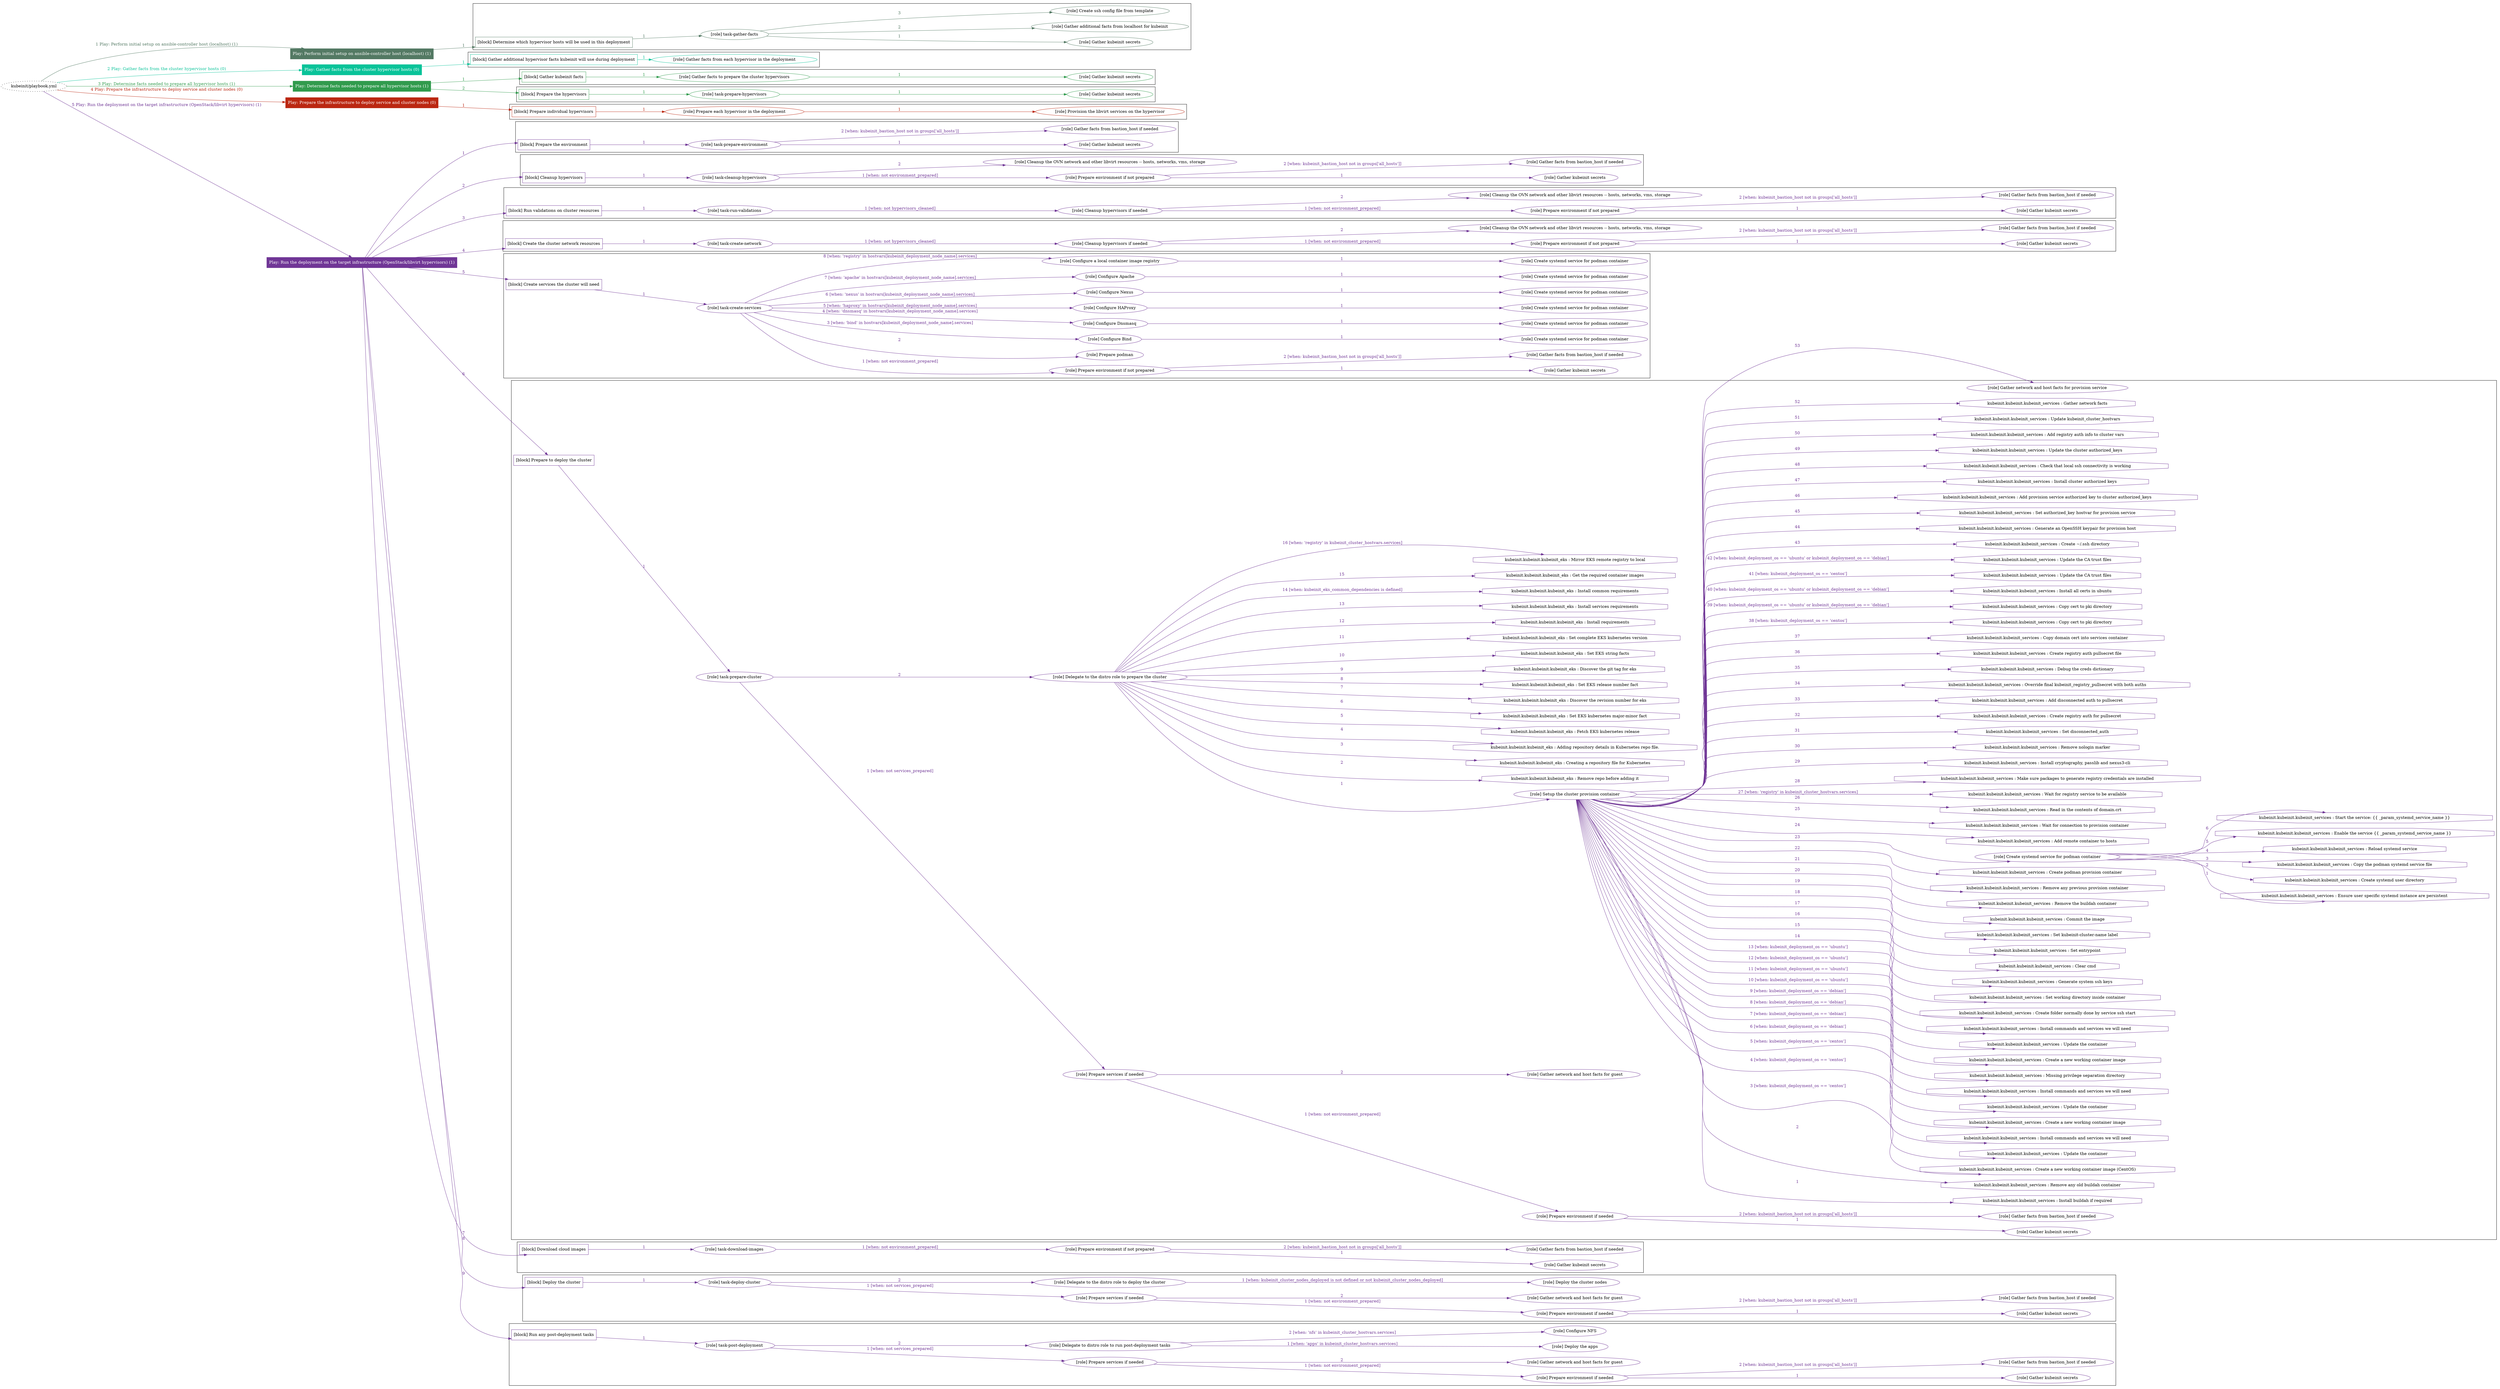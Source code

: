 digraph {
	graph [concentrate=true ordering=in rankdir=LR ratio=fill]
	edge [esep=5 sep=10]
	"kubeinit/playbook.yml" [URL="/home/runner/work/kubeinit/kubeinit/kubeinit/playbook.yml" id=playbook_ae0f870e style=dotted]
	"kubeinit/playbook.yml" -> play_1f592a54 [label="1 Play: Perform initial setup on ansible-controller host (localhost) (1)" color="#537963" fontcolor="#537963" id=edge_play_1f592a54 labeltooltip="1 Play: Perform initial setup on ansible-controller host (localhost) (1)" tooltip="1 Play: Perform initial setup on ansible-controller host (localhost) (1)"]
	subgraph "Play: Perform initial setup on ansible-controller host (localhost) (1)" {
		play_1f592a54 [label="Play: Perform initial setup on ansible-controller host (localhost) (1)" URL="/home/runner/work/kubeinit/kubeinit/kubeinit/playbook.yml" color="#537963" fontcolor="#ffffff" id=play_1f592a54 shape=box style=filled tooltip=localhost]
		play_1f592a54 -> block_d6d1aae5 [label=1 color="#537963" fontcolor="#537963" id=edge_block_d6d1aae5 labeltooltip=1 tooltip=1]
		subgraph cluster_block_d6d1aae5 {
			block_d6d1aae5 [label="[block] Determine which hypervisor hosts will be used in this deployment" URL="/home/runner/work/kubeinit/kubeinit/kubeinit/playbook.yml" color="#537963" id=block_d6d1aae5 labeltooltip="Determine which hypervisor hosts will be used in this deployment" shape=box tooltip="Determine which hypervisor hosts will be used in this deployment"]
			block_d6d1aae5 -> role_65ef3275 [label="1 " color="#537963" fontcolor="#537963" id=edge_role_65ef3275 labeltooltip="1 " tooltip="1 "]
			subgraph "task-gather-facts" {
				role_65ef3275 [label="[role] task-gather-facts" URL="/home/runner/work/kubeinit/kubeinit/kubeinit/playbook.yml" color="#537963" id=role_65ef3275 tooltip="task-gather-facts"]
				role_65ef3275 -> role_b1f7d0f0 [label="1 " color="#537963" fontcolor="#537963" id=edge_role_b1f7d0f0 labeltooltip="1 " tooltip="1 "]
				subgraph "Gather kubeinit secrets" {
					role_b1f7d0f0 [label="[role] Gather kubeinit secrets" URL="/home/runner/.ansible/collections/ansible_collections/kubeinit/kubeinit/roles/kubeinit_prepare/tasks/build_hypervisors_group.yml" color="#537963" id=role_b1f7d0f0 tooltip="Gather kubeinit secrets"]
				}
				role_65ef3275 -> role_2527851e [label="2 " color="#537963" fontcolor="#537963" id=edge_role_2527851e labeltooltip="2 " tooltip="2 "]
				subgraph "Gather additional facts from localhost for kubeinit" {
					role_2527851e [label="[role] Gather additional facts from localhost for kubeinit" URL="/home/runner/.ansible/collections/ansible_collections/kubeinit/kubeinit/roles/kubeinit_prepare/tasks/build_hypervisors_group.yml" color="#537963" id=role_2527851e tooltip="Gather additional facts from localhost for kubeinit"]
				}
				role_65ef3275 -> role_ae35e3a3 [label="3 " color="#537963" fontcolor="#537963" id=edge_role_ae35e3a3 labeltooltip="3 " tooltip="3 "]
				subgraph "Create ssh config file from template" {
					role_ae35e3a3 [label="[role] Create ssh config file from template" URL="/home/runner/.ansible/collections/ansible_collections/kubeinit/kubeinit/roles/kubeinit_prepare/tasks/build_hypervisors_group.yml" color="#537963" id=role_ae35e3a3 tooltip="Create ssh config file from template"]
				}
			}
		}
	}
	"kubeinit/playbook.yml" -> play_8416141b [label="2 Play: Gather facts from the cluster hypervisor hosts (0)" color="#09c399" fontcolor="#09c399" id=edge_play_8416141b labeltooltip="2 Play: Gather facts from the cluster hypervisor hosts (0)" tooltip="2 Play: Gather facts from the cluster hypervisor hosts (0)"]
	subgraph "Play: Gather facts from the cluster hypervisor hosts (0)" {
		play_8416141b [label="Play: Gather facts from the cluster hypervisor hosts (0)" URL="/home/runner/work/kubeinit/kubeinit/kubeinit/playbook.yml" color="#09c399" fontcolor="#ffffff" id=play_8416141b shape=box style=filled tooltip="Play: Gather facts from the cluster hypervisor hosts (0)"]
		play_8416141b -> block_c0f80005 [label=1 color="#09c399" fontcolor="#09c399" id=edge_block_c0f80005 labeltooltip=1 tooltip=1]
		subgraph cluster_block_c0f80005 {
			block_c0f80005 [label="[block] Gather additional hypervisor facts kubeinit will use during deployment" URL="/home/runner/work/kubeinit/kubeinit/kubeinit/playbook.yml" color="#09c399" id=block_c0f80005 labeltooltip="Gather additional hypervisor facts kubeinit will use during deployment" shape=box tooltip="Gather additional hypervisor facts kubeinit will use during deployment"]
			block_c0f80005 -> role_d33a08fa [label="1 " color="#09c399" fontcolor="#09c399" id=edge_role_d33a08fa labeltooltip="1 " tooltip="1 "]
			subgraph "Gather facts from each hypervisor in the deployment" {
				role_d33a08fa [label="[role] Gather facts from each hypervisor in the deployment" URL="/home/runner/work/kubeinit/kubeinit/kubeinit/playbook.yml" color="#09c399" id=role_d33a08fa tooltip="Gather facts from each hypervisor in the deployment"]
			}
		}
	}
	"kubeinit/playbook.yml" -> play_a216beac [label="3 Play: Determine facts needed to prepare all hypervisor hosts (1)" color="#319b4d" fontcolor="#319b4d" id=edge_play_a216beac labeltooltip="3 Play: Determine facts needed to prepare all hypervisor hosts (1)" tooltip="3 Play: Determine facts needed to prepare all hypervisor hosts (1)"]
	subgraph "Play: Determine facts needed to prepare all hypervisor hosts (1)" {
		play_a216beac [label="Play: Determine facts needed to prepare all hypervisor hosts (1)" URL="/home/runner/work/kubeinit/kubeinit/kubeinit/playbook.yml" color="#319b4d" fontcolor="#ffffff" id=play_a216beac shape=box style=filled tooltip=localhost]
		play_a216beac -> block_5914533f [label=1 color="#319b4d" fontcolor="#319b4d" id=edge_block_5914533f labeltooltip=1 tooltip=1]
		subgraph cluster_block_5914533f {
			block_5914533f [label="[block] Gather kubeinit facts" URL="/home/runner/work/kubeinit/kubeinit/kubeinit/playbook.yml" color="#319b4d" id=block_5914533f labeltooltip="Gather kubeinit facts" shape=box tooltip="Gather kubeinit facts"]
			block_5914533f -> role_40cc10e4 [label="1 " color="#319b4d" fontcolor="#319b4d" id=edge_role_40cc10e4 labeltooltip="1 " tooltip="1 "]
			subgraph "Gather facts to prepare the cluster hypervisors" {
				role_40cc10e4 [label="[role] Gather facts to prepare the cluster hypervisors" URL="/home/runner/work/kubeinit/kubeinit/kubeinit/playbook.yml" color="#319b4d" id=role_40cc10e4 tooltip="Gather facts to prepare the cluster hypervisors"]
				role_40cc10e4 -> role_9c2a3627 [label="1 " color="#319b4d" fontcolor="#319b4d" id=edge_role_9c2a3627 labeltooltip="1 " tooltip="1 "]
				subgraph "Gather kubeinit secrets" {
					role_9c2a3627 [label="[role] Gather kubeinit secrets" URL="/home/runner/.ansible/collections/ansible_collections/kubeinit/kubeinit/roles/kubeinit_prepare/tasks/gather_kubeinit_facts.yml" color="#319b4d" id=role_9c2a3627 tooltip="Gather kubeinit secrets"]
				}
			}
		}
		play_a216beac -> block_8fd1cc0a [label=2 color="#319b4d" fontcolor="#319b4d" id=edge_block_8fd1cc0a labeltooltip=2 tooltip=2]
		subgraph cluster_block_8fd1cc0a {
			block_8fd1cc0a [label="[block] Prepare the hypervisors" URL="/home/runner/work/kubeinit/kubeinit/kubeinit/playbook.yml" color="#319b4d" id=block_8fd1cc0a labeltooltip="Prepare the hypervisors" shape=box tooltip="Prepare the hypervisors"]
			block_8fd1cc0a -> role_ac13d07f [label="1 " color="#319b4d" fontcolor="#319b4d" id=edge_role_ac13d07f labeltooltip="1 " tooltip="1 "]
			subgraph "task-prepare-hypervisors" {
				role_ac13d07f [label="[role] task-prepare-hypervisors" URL="/home/runner/work/kubeinit/kubeinit/kubeinit/playbook.yml" color="#319b4d" id=role_ac13d07f tooltip="task-prepare-hypervisors"]
				role_ac13d07f -> role_85c9f9a2 [label="1 " color="#319b4d" fontcolor="#319b4d" id=edge_role_85c9f9a2 labeltooltip="1 " tooltip="1 "]
				subgraph "Gather kubeinit secrets" {
					role_85c9f9a2 [label="[role] Gather kubeinit secrets" URL="/home/runner/.ansible/collections/ansible_collections/kubeinit/kubeinit/roles/kubeinit_prepare/tasks/gather_kubeinit_facts.yml" color="#319b4d" id=role_85c9f9a2 tooltip="Gather kubeinit secrets"]
				}
			}
		}
	}
	"kubeinit/playbook.yml" -> play_e7fc6452 [label="4 Play: Prepare the infrastructure to deploy service and cluster nodes (0)" color="#bb2711" fontcolor="#bb2711" id=edge_play_e7fc6452 labeltooltip="4 Play: Prepare the infrastructure to deploy service and cluster nodes (0)" tooltip="4 Play: Prepare the infrastructure to deploy service and cluster nodes (0)"]
	subgraph "Play: Prepare the infrastructure to deploy service and cluster nodes (0)" {
		play_e7fc6452 [label="Play: Prepare the infrastructure to deploy service and cluster nodes (0)" URL="/home/runner/work/kubeinit/kubeinit/kubeinit/playbook.yml" color="#bb2711" fontcolor="#ffffff" id=play_e7fc6452 shape=box style=filled tooltip="Play: Prepare the infrastructure to deploy service and cluster nodes (0)"]
		play_e7fc6452 -> block_cab0589c [label=1 color="#bb2711" fontcolor="#bb2711" id=edge_block_cab0589c labeltooltip=1 tooltip=1]
		subgraph cluster_block_cab0589c {
			block_cab0589c [label="[block] Prepare individual hypervisors" URL="/home/runner/work/kubeinit/kubeinit/kubeinit/playbook.yml" color="#bb2711" id=block_cab0589c labeltooltip="Prepare individual hypervisors" shape=box tooltip="Prepare individual hypervisors"]
			block_cab0589c -> role_ac33c3db [label="1 " color="#bb2711" fontcolor="#bb2711" id=edge_role_ac33c3db labeltooltip="1 " tooltip="1 "]
			subgraph "Prepare each hypervisor in the deployment" {
				role_ac33c3db [label="[role] Prepare each hypervisor in the deployment" URL="/home/runner/work/kubeinit/kubeinit/kubeinit/playbook.yml" color="#bb2711" id=role_ac33c3db tooltip="Prepare each hypervisor in the deployment"]
				role_ac33c3db -> role_7d1513ea [label="1 " color="#bb2711" fontcolor="#bb2711" id=edge_role_7d1513ea labeltooltip="1 " tooltip="1 "]
				subgraph "Provision the libvirt services on the hypervisor" {
					role_7d1513ea [label="[role] Provision the libvirt services on the hypervisor" URL="/home/runner/.ansible/collections/ansible_collections/kubeinit/kubeinit/roles/kubeinit_prepare/tasks/prepare_hypervisor.yml" color="#bb2711" id=role_7d1513ea tooltip="Provision the libvirt services on the hypervisor"]
				}
			}
		}
	}
	"kubeinit/playbook.yml" -> play_875219f6 [label="5 Play: Run the deployment on the target infrastructure (OpenStack/libvirt hypervisors) (1)" color="#703696" fontcolor="#703696" id=edge_play_875219f6 labeltooltip="5 Play: Run the deployment on the target infrastructure (OpenStack/libvirt hypervisors) (1)" tooltip="5 Play: Run the deployment on the target infrastructure (OpenStack/libvirt hypervisors) (1)"]
	subgraph "Play: Run the deployment on the target infrastructure (OpenStack/libvirt hypervisors) (1)" {
		play_875219f6 [label="Play: Run the deployment on the target infrastructure (OpenStack/libvirt hypervisors) (1)" URL="/home/runner/work/kubeinit/kubeinit/kubeinit/playbook.yml" color="#703696" fontcolor="#ffffff" id=play_875219f6 shape=box style=filled tooltip=localhost]
		play_875219f6 -> block_17894cb7 [label=1 color="#703696" fontcolor="#703696" id=edge_block_17894cb7 labeltooltip=1 tooltip=1]
		subgraph cluster_block_17894cb7 {
			block_17894cb7 [label="[block] Prepare the environment" URL="/home/runner/work/kubeinit/kubeinit/kubeinit/playbook.yml" color="#703696" id=block_17894cb7 labeltooltip="Prepare the environment" shape=box tooltip="Prepare the environment"]
			block_17894cb7 -> role_9e96fda8 [label="1 " color="#703696" fontcolor="#703696" id=edge_role_9e96fda8 labeltooltip="1 " tooltip="1 "]
			subgraph "task-prepare-environment" {
				role_9e96fda8 [label="[role] task-prepare-environment" URL="/home/runner/work/kubeinit/kubeinit/kubeinit/playbook.yml" color="#703696" id=role_9e96fda8 tooltip="task-prepare-environment"]
				role_9e96fda8 -> role_e0cbcde2 [label="1 " color="#703696" fontcolor="#703696" id=edge_role_e0cbcde2 labeltooltip="1 " tooltip="1 "]
				subgraph "Gather kubeinit secrets" {
					role_e0cbcde2 [label="[role] Gather kubeinit secrets" URL="/home/runner/.ansible/collections/ansible_collections/kubeinit/kubeinit/roles/kubeinit_prepare/tasks/gather_kubeinit_facts.yml" color="#703696" id=role_e0cbcde2 tooltip="Gather kubeinit secrets"]
				}
				role_9e96fda8 -> role_ea8c38d4 [label="2 [when: kubeinit_bastion_host not in groups['all_hosts']]" color="#703696" fontcolor="#703696" id=edge_role_ea8c38d4 labeltooltip="2 [when: kubeinit_bastion_host not in groups['all_hosts']]" tooltip="2 [when: kubeinit_bastion_host not in groups['all_hosts']]"]
				subgraph "Gather facts from bastion_host if needed" {
					role_ea8c38d4 [label="[role] Gather facts from bastion_host if needed" URL="/home/runner/.ansible/collections/ansible_collections/kubeinit/kubeinit/roles/kubeinit_prepare/tasks/main.yml" color="#703696" id=role_ea8c38d4 tooltip="Gather facts from bastion_host if needed"]
				}
			}
		}
		play_875219f6 -> block_27d77707 [label=2 color="#703696" fontcolor="#703696" id=edge_block_27d77707 labeltooltip=2 tooltip=2]
		subgraph cluster_block_27d77707 {
			block_27d77707 [label="[block] Cleanup hypervisors" URL="/home/runner/work/kubeinit/kubeinit/kubeinit/playbook.yml" color="#703696" id=block_27d77707 labeltooltip="Cleanup hypervisors" shape=box tooltip="Cleanup hypervisors"]
			block_27d77707 -> role_ccac133d [label="1 " color="#703696" fontcolor="#703696" id=edge_role_ccac133d labeltooltip="1 " tooltip="1 "]
			subgraph "task-cleanup-hypervisors" {
				role_ccac133d [label="[role] task-cleanup-hypervisors" URL="/home/runner/work/kubeinit/kubeinit/kubeinit/playbook.yml" color="#703696" id=role_ccac133d tooltip="task-cleanup-hypervisors"]
				role_ccac133d -> role_bcb5292b [label="1 [when: not environment_prepared]" color="#703696" fontcolor="#703696" id=edge_role_bcb5292b labeltooltip="1 [when: not environment_prepared]" tooltip="1 [when: not environment_prepared]"]
				subgraph "Prepare environment if not prepared" {
					role_bcb5292b [label="[role] Prepare environment if not prepared" URL="/home/runner/.ansible/collections/ansible_collections/kubeinit/kubeinit/roles/kubeinit_libvirt/tasks/cleanup_hypervisors.yml" color="#703696" id=role_bcb5292b tooltip="Prepare environment if not prepared"]
					role_bcb5292b -> role_ec25c64e [label="1 " color="#703696" fontcolor="#703696" id=edge_role_ec25c64e labeltooltip="1 " tooltip="1 "]
					subgraph "Gather kubeinit secrets" {
						role_ec25c64e [label="[role] Gather kubeinit secrets" URL="/home/runner/.ansible/collections/ansible_collections/kubeinit/kubeinit/roles/kubeinit_prepare/tasks/gather_kubeinit_facts.yml" color="#703696" id=role_ec25c64e tooltip="Gather kubeinit secrets"]
					}
					role_bcb5292b -> role_a6d98b47 [label="2 [when: kubeinit_bastion_host not in groups['all_hosts']]" color="#703696" fontcolor="#703696" id=edge_role_a6d98b47 labeltooltip="2 [when: kubeinit_bastion_host not in groups['all_hosts']]" tooltip="2 [when: kubeinit_bastion_host not in groups['all_hosts']]"]
					subgraph "Gather facts from bastion_host if needed" {
						role_a6d98b47 [label="[role] Gather facts from bastion_host if needed" URL="/home/runner/.ansible/collections/ansible_collections/kubeinit/kubeinit/roles/kubeinit_prepare/tasks/main.yml" color="#703696" id=role_a6d98b47 tooltip="Gather facts from bastion_host if needed"]
					}
				}
				role_ccac133d -> role_c3d5975d [label="2 " color="#703696" fontcolor="#703696" id=edge_role_c3d5975d labeltooltip="2 " tooltip="2 "]
				subgraph "Cleanup the OVN network and other libvirt resources -- hosts, networks, vms, storage" {
					role_c3d5975d [label="[role] Cleanup the OVN network and other libvirt resources -- hosts, networks, vms, storage" URL="/home/runner/.ansible/collections/ansible_collections/kubeinit/kubeinit/roles/kubeinit_libvirt/tasks/cleanup_hypervisors.yml" color="#703696" id=role_c3d5975d tooltip="Cleanup the OVN network and other libvirt resources -- hosts, networks, vms, storage"]
				}
			}
		}
		play_875219f6 -> block_bbb95ff8 [label=3 color="#703696" fontcolor="#703696" id=edge_block_bbb95ff8 labeltooltip=3 tooltip=3]
		subgraph cluster_block_bbb95ff8 {
			block_bbb95ff8 [label="[block] Run validations on cluster resources" URL="/home/runner/work/kubeinit/kubeinit/kubeinit/playbook.yml" color="#703696" id=block_bbb95ff8 labeltooltip="Run validations on cluster resources" shape=box tooltip="Run validations on cluster resources"]
			block_bbb95ff8 -> role_8497cc07 [label="1 " color="#703696" fontcolor="#703696" id=edge_role_8497cc07 labeltooltip="1 " tooltip="1 "]
			subgraph "task-run-validations" {
				role_8497cc07 [label="[role] task-run-validations" URL="/home/runner/work/kubeinit/kubeinit/kubeinit/playbook.yml" color="#703696" id=role_8497cc07 tooltip="task-run-validations"]
				role_8497cc07 -> role_281351e4 [label="1 [when: not hypervisors_cleaned]" color="#703696" fontcolor="#703696" id=edge_role_281351e4 labeltooltip="1 [when: not hypervisors_cleaned]" tooltip="1 [when: not hypervisors_cleaned]"]
				subgraph "Cleanup hypervisors if needed" {
					role_281351e4 [label="[role] Cleanup hypervisors if needed" URL="/home/runner/.ansible/collections/ansible_collections/kubeinit/kubeinit/roles/kubeinit_validations/tasks/main.yml" color="#703696" id=role_281351e4 tooltip="Cleanup hypervisors if needed"]
					role_281351e4 -> role_437334e2 [label="1 [when: not environment_prepared]" color="#703696" fontcolor="#703696" id=edge_role_437334e2 labeltooltip="1 [when: not environment_prepared]" tooltip="1 [when: not environment_prepared]"]
					subgraph "Prepare environment if not prepared" {
						role_437334e2 [label="[role] Prepare environment if not prepared" URL="/home/runner/.ansible/collections/ansible_collections/kubeinit/kubeinit/roles/kubeinit_libvirt/tasks/cleanup_hypervisors.yml" color="#703696" id=role_437334e2 tooltip="Prepare environment if not prepared"]
						role_437334e2 -> role_425f246b [label="1 " color="#703696" fontcolor="#703696" id=edge_role_425f246b labeltooltip="1 " tooltip="1 "]
						subgraph "Gather kubeinit secrets" {
							role_425f246b [label="[role] Gather kubeinit secrets" URL="/home/runner/.ansible/collections/ansible_collections/kubeinit/kubeinit/roles/kubeinit_prepare/tasks/gather_kubeinit_facts.yml" color="#703696" id=role_425f246b tooltip="Gather kubeinit secrets"]
						}
						role_437334e2 -> role_340209ca [label="2 [when: kubeinit_bastion_host not in groups['all_hosts']]" color="#703696" fontcolor="#703696" id=edge_role_340209ca labeltooltip="2 [when: kubeinit_bastion_host not in groups['all_hosts']]" tooltip="2 [when: kubeinit_bastion_host not in groups['all_hosts']]"]
						subgraph "Gather facts from bastion_host if needed" {
							role_340209ca [label="[role] Gather facts from bastion_host if needed" URL="/home/runner/.ansible/collections/ansible_collections/kubeinit/kubeinit/roles/kubeinit_prepare/tasks/main.yml" color="#703696" id=role_340209ca tooltip="Gather facts from bastion_host if needed"]
						}
					}
					role_281351e4 -> role_5e5680bc [label="2 " color="#703696" fontcolor="#703696" id=edge_role_5e5680bc labeltooltip="2 " tooltip="2 "]
					subgraph "Cleanup the OVN network and other libvirt resources -- hosts, networks, vms, storage" {
						role_5e5680bc [label="[role] Cleanup the OVN network and other libvirt resources -- hosts, networks, vms, storage" URL="/home/runner/.ansible/collections/ansible_collections/kubeinit/kubeinit/roles/kubeinit_libvirt/tasks/cleanup_hypervisors.yml" color="#703696" id=role_5e5680bc tooltip="Cleanup the OVN network and other libvirt resources -- hosts, networks, vms, storage"]
					}
				}
			}
		}
		play_875219f6 -> block_dc732fec [label=4 color="#703696" fontcolor="#703696" id=edge_block_dc732fec labeltooltip=4 tooltip=4]
		subgraph cluster_block_dc732fec {
			block_dc732fec [label="[block] Create the cluster network resources" URL="/home/runner/work/kubeinit/kubeinit/kubeinit/playbook.yml" color="#703696" id=block_dc732fec labeltooltip="Create the cluster network resources" shape=box tooltip="Create the cluster network resources"]
			block_dc732fec -> role_bf3b38ba [label="1 " color="#703696" fontcolor="#703696" id=edge_role_bf3b38ba labeltooltip="1 " tooltip="1 "]
			subgraph "task-create-network" {
				role_bf3b38ba [label="[role] task-create-network" URL="/home/runner/work/kubeinit/kubeinit/kubeinit/playbook.yml" color="#703696" id=role_bf3b38ba tooltip="task-create-network"]
				role_bf3b38ba -> role_bac44850 [label="1 [when: not hypervisors_cleaned]" color="#703696" fontcolor="#703696" id=edge_role_bac44850 labeltooltip="1 [when: not hypervisors_cleaned]" tooltip="1 [when: not hypervisors_cleaned]"]
				subgraph "Cleanup hypervisors if needed" {
					role_bac44850 [label="[role] Cleanup hypervisors if needed" URL="/home/runner/.ansible/collections/ansible_collections/kubeinit/kubeinit/roles/kubeinit_libvirt/tasks/create_network.yml" color="#703696" id=role_bac44850 tooltip="Cleanup hypervisors if needed"]
					role_bac44850 -> role_1884ce5b [label="1 [when: not environment_prepared]" color="#703696" fontcolor="#703696" id=edge_role_1884ce5b labeltooltip="1 [when: not environment_prepared]" tooltip="1 [when: not environment_prepared]"]
					subgraph "Prepare environment if not prepared" {
						role_1884ce5b [label="[role] Prepare environment if not prepared" URL="/home/runner/.ansible/collections/ansible_collections/kubeinit/kubeinit/roles/kubeinit_libvirt/tasks/cleanup_hypervisors.yml" color="#703696" id=role_1884ce5b tooltip="Prepare environment if not prepared"]
						role_1884ce5b -> role_1d5514a3 [label="1 " color="#703696" fontcolor="#703696" id=edge_role_1d5514a3 labeltooltip="1 " tooltip="1 "]
						subgraph "Gather kubeinit secrets" {
							role_1d5514a3 [label="[role] Gather kubeinit secrets" URL="/home/runner/.ansible/collections/ansible_collections/kubeinit/kubeinit/roles/kubeinit_prepare/tasks/gather_kubeinit_facts.yml" color="#703696" id=role_1d5514a3 tooltip="Gather kubeinit secrets"]
						}
						role_1884ce5b -> role_a81f09c0 [label="2 [when: kubeinit_bastion_host not in groups['all_hosts']]" color="#703696" fontcolor="#703696" id=edge_role_a81f09c0 labeltooltip="2 [when: kubeinit_bastion_host not in groups['all_hosts']]" tooltip="2 [when: kubeinit_bastion_host not in groups['all_hosts']]"]
						subgraph "Gather facts from bastion_host if needed" {
							role_a81f09c0 [label="[role] Gather facts from bastion_host if needed" URL="/home/runner/.ansible/collections/ansible_collections/kubeinit/kubeinit/roles/kubeinit_prepare/tasks/main.yml" color="#703696" id=role_a81f09c0 tooltip="Gather facts from bastion_host if needed"]
						}
					}
					role_bac44850 -> role_508d69b0 [label="2 " color="#703696" fontcolor="#703696" id=edge_role_508d69b0 labeltooltip="2 " tooltip="2 "]
					subgraph "Cleanup the OVN network and other libvirt resources -- hosts, networks, vms, storage" {
						role_508d69b0 [label="[role] Cleanup the OVN network and other libvirt resources -- hosts, networks, vms, storage" URL="/home/runner/.ansible/collections/ansible_collections/kubeinit/kubeinit/roles/kubeinit_libvirt/tasks/cleanup_hypervisors.yml" color="#703696" id=role_508d69b0 tooltip="Cleanup the OVN network and other libvirt resources -- hosts, networks, vms, storage"]
					}
				}
			}
		}
		play_875219f6 -> block_7fc3cbe4 [label=5 color="#703696" fontcolor="#703696" id=edge_block_7fc3cbe4 labeltooltip=5 tooltip=5]
		subgraph cluster_block_7fc3cbe4 {
			block_7fc3cbe4 [label="[block] Create services the cluster will need" URL="/home/runner/work/kubeinit/kubeinit/kubeinit/playbook.yml" color="#703696" id=block_7fc3cbe4 labeltooltip="Create services the cluster will need" shape=box tooltip="Create services the cluster will need"]
			block_7fc3cbe4 -> role_5a93a8d3 [label="1 " color="#703696" fontcolor="#703696" id=edge_role_5a93a8d3 labeltooltip="1 " tooltip="1 "]
			subgraph "task-create-services" {
				role_5a93a8d3 [label="[role] task-create-services" URL="/home/runner/work/kubeinit/kubeinit/kubeinit/playbook.yml" color="#703696" id=role_5a93a8d3 tooltip="task-create-services"]
				role_5a93a8d3 -> role_ddde1182 [label="1 [when: not environment_prepared]" color="#703696" fontcolor="#703696" id=edge_role_ddde1182 labeltooltip="1 [when: not environment_prepared]" tooltip="1 [when: not environment_prepared]"]
				subgraph "Prepare environment if not prepared" {
					role_ddde1182 [label="[role] Prepare environment if not prepared" URL="/home/runner/.ansible/collections/ansible_collections/kubeinit/kubeinit/roles/kubeinit_services/tasks/main.yml" color="#703696" id=role_ddde1182 tooltip="Prepare environment if not prepared"]
					role_ddde1182 -> role_426db046 [label="1 " color="#703696" fontcolor="#703696" id=edge_role_426db046 labeltooltip="1 " tooltip="1 "]
					subgraph "Gather kubeinit secrets" {
						role_426db046 [label="[role] Gather kubeinit secrets" URL="/home/runner/.ansible/collections/ansible_collections/kubeinit/kubeinit/roles/kubeinit_prepare/tasks/gather_kubeinit_facts.yml" color="#703696" id=role_426db046 tooltip="Gather kubeinit secrets"]
					}
					role_ddde1182 -> role_f3c5bc92 [label="2 [when: kubeinit_bastion_host not in groups['all_hosts']]" color="#703696" fontcolor="#703696" id=edge_role_f3c5bc92 labeltooltip="2 [when: kubeinit_bastion_host not in groups['all_hosts']]" tooltip="2 [when: kubeinit_bastion_host not in groups['all_hosts']]"]
					subgraph "Gather facts from bastion_host if needed" {
						role_f3c5bc92 [label="[role] Gather facts from bastion_host if needed" URL="/home/runner/.ansible/collections/ansible_collections/kubeinit/kubeinit/roles/kubeinit_prepare/tasks/main.yml" color="#703696" id=role_f3c5bc92 tooltip="Gather facts from bastion_host if needed"]
					}
				}
				role_5a93a8d3 -> role_5b88a681 [label="2 " color="#703696" fontcolor="#703696" id=edge_role_5b88a681 labeltooltip="2 " tooltip="2 "]
				subgraph "Prepare podman" {
					role_5b88a681 [label="[role] Prepare podman" URL="/home/runner/.ansible/collections/ansible_collections/kubeinit/kubeinit/roles/kubeinit_services/tasks/00_create_service_pod.yml" color="#703696" id=role_5b88a681 tooltip="Prepare podman"]
				}
				role_5a93a8d3 -> role_d6def809 [label="3 [when: 'bind' in hostvars[kubeinit_deployment_node_name].services]" color="#703696" fontcolor="#703696" id=edge_role_d6def809 labeltooltip="3 [when: 'bind' in hostvars[kubeinit_deployment_node_name].services]" tooltip="3 [when: 'bind' in hostvars[kubeinit_deployment_node_name].services]"]
				subgraph "Configure Bind" {
					role_d6def809 [label="[role] Configure Bind" URL="/home/runner/.ansible/collections/ansible_collections/kubeinit/kubeinit/roles/kubeinit_services/tasks/start_services_containers.yml" color="#703696" id=role_d6def809 tooltip="Configure Bind"]
					role_d6def809 -> role_6ec29e9b [label="1 " color="#703696" fontcolor="#703696" id=edge_role_6ec29e9b labeltooltip="1 " tooltip="1 "]
					subgraph "Create systemd service for podman container" {
						role_6ec29e9b [label="[role] Create systemd service for podman container" URL="/home/runner/.ansible/collections/ansible_collections/kubeinit/kubeinit/roles/kubeinit_bind/tasks/main.yml" color="#703696" id=role_6ec29e9b tooltip="Create systemd service for podman container"]
					}
				}
				role_5a93a8d3 -> role_f7b6097f [label="4 [when: 'dnsmasq' in hostvars[kubeinit_deployment_node_name].services]" color="#703696" fontcolor="#703696" id=edge_role_f7b6097f labeltooltip="4 [when: 'dnsmasq' in hostvars[kubeinit_deployment_node_name].services]" tooltip="4 [when: 'dnsmasq' in hostvars[kubeinit_deployment_node_name].services]"]
				subgraph "Configure Dnsmasq" {
					role_f7b6097f [label="[role] Configure Dnsmasq" URL="/home/runner/.ansible/collections/ansible_collections/kubeinit/kubeinit/roles/kubeinit_services/tasks/start_services_containers.yml" color="#703696" id=role_f7b6097f tooltip="Configure Dnsmasq"]
					role_f7b6097f -> role_5a034127 [label="1 " color="#703696" fontcolor="#703696" id=edge_role_5a034127 labeltooltip="1 " tooltip="1 "]
					subgraph "Create systemd service for podman container" {
						role_5a034127 [label="[role] Create systemd service for podman container" URL="/home/runner/.ansible/collections/ansible_collections/kubeinit/kubeinit/roles/kubeinit_dnsmasq/tasks/main.yml" color="#703696" id=role_5a034127 tooltip="Create systemd service for podman container"]
					}
				}
				role_5a93a8d3 -> role_174277ce [label="5 [when: 'haproxy' in hostvars[kubeinit_deployment_node_name].services]" color="#703696" fontcolor="#703696" id=edge_role_174277ce labeltooltip="5 [when: 'haproxy' in hostvars[kubeinit_deployment_node_name].services]" tooltip="5 [when: 'haproxy' in hostvars[kubeinit_deployment_node_name].services]"]
				subgraph "Configure HAProxy" {
					role_174277ce [label="[role] Configure HAProxy" URL="/home/runner/.ansible/collections/ansible_collections/kubeinit/kubeinit/roles/kubeinit_services/tasks/start_services_containers.yml" color="#703696" id=role_174277ce tooltip="Configure HAProxy"]
					role_174277ce -> role_6a83e52e [label="1 " color="#703696" fontcolor="#703696" id=edge_role_6a83e52e labeltooltip="1 " tooltip="1 "]
					subgraph "Create systemd service for podman container" {
						role_6a83e52e [label="[role] Create systemd service for podman container" URL="/home/runner/.ansible/collections/ansible_collections/kubeinit/kubeinit/roles/kubeinit_haproxy/tasks/main.yml" color="#703696" id=role_6a83e52e tooltip="Create systemd service for podman container"]
					}
				}
				role_5a93a8d3 -> role_2bcf487a [label="6 [when: 'nexus' in hostvars[kubeinit_deployment_node_name].services]" color="#703696" fontcolor="#703696" id=edge_role_2bcf487a labeltooltip="6 [when: 'nexus' in hostvars[kubeinit_deployment_node_name].services]" tooltip="6 [when: 'nexus' in hostvars[kubeinit_deployment_node_name].services]"]
				subgraph "Configure Nexus" {
					role_2bcf487a [label="[role] Configure Nexus" URL="/home/runner/.ansible/collections/ansible_collections/kubeinit/kubeinit/roles/kubeinit_services/tasks/start_services_containers.yml" color="#703696" id=role_2bcf487a tooltip="Configure Nexus"]
					role_2bcf487a -> role_0ae010dd [label="1 " color="#703696" fontcolor="#703696" id=edge_role_0ae010dd labeltooltip="1 " tooltip="1 "]
					subgraph "Create systemd service for podman container" {
						role_0ae010dd [label="[role] Create systemd service for podman container" URL="/home/runner/.ansible/collections/ansible_collections/kubeinit/kubeinit/roles/kubeinit_nexus/tasks/main.yml" color="#703696" id=role_0ae010dd tooltip="Create systemd service for podman container"]
					}
				}
				role_5a93a8d3 -> role_2967a3c7 [label="7 [when: 'apache' in hostvars[kubeinit_deployment_node_name].services]" color="#703696" fontcolor="#703696" id=edge_role_2967a3c7 labeltooltip="7 [when: 'apache' in hostvars[kubeinit_deployment_node_name].services]" tooltip="7 [when: 'apache' in hostvars[kubeinit_deployment_node_name].services]"]
				subgraph "Configure Apache" {
					role_2967a3c7 [label="[role] Configure Apache" URL="/home/runner/.ansible/collections/ansible_collections/kubeinit/kubeinit/roles/kubeinit_services/tasks/start_services_containers.yml" color="#703696" id=role_2967a3c7 tooltip="Configure Apache"]
					role_2967a3c7 -> role_42fb7302 [label="1 " color="#703696" fontcolor="#703696" id=edge_role_42fb7302 labeltooltip="1 " tooltip="1 "]
					subgraph "Create systemd service for podman container" {
						role_42fb7302 [label="[role] Create systemd service for podman container" URL="/home/runner/.ansible/collections/ansible_collections/kubeinit/kubeinit/roles/kubeinit_apache/tasks/main.yml" color="#703696" id=role_42fb7302 tooltip="Create systemd service for podman container"]
					}
				}
				role_5a93a8d3 -> role_496e4615 [label="8 [when: 'registry' in hostvars[kubeinit_deployment_node_name].services]" color="#703696" fontcolor="#703696" id=edge_role_496e4615 labeltooltip="8 [when: 'registry' in hostvars[kubeinit_deployment_node_name].services]" tooltip="8 [when: 'registry' in hostvars[kubeinit_deployment_node_name].services]"]
				subgraph "Configure a local container image registry" {
					role_496e4615 [label="[role] Configure a local container image registry" URL="/home/runner/.ansible/collections/ansible_collections/kubeinit/kubeinit/roles/kubeinit_services/tasks/start_services_containers.yml" color="#703696" id=role_496e4615 tooltip="Configure a local container image registry"]
					role_496e4615 -> role_b45283e4 [label="1 " color="#703696" fontcolor="#703696" id=edge_role_b45283e4 labeltooltip="1 " tooltip="1 "]
					subgraph "Create systemd service for podman container" {
						role_b45283e4 [label="[role] Create systemd service for podman container" URL="/home/runner/.ansible/collections/ansible_collections/kubeinit/kubeinit/roles/kubeinit_registry/tasks/main.yml" color="#703696" id=role_b45283e4 tooltip="Create systemd service for podman container"]
					}
				}
			}
		}
		play_875219f6 -> block_0dba58f2 [label=6 color="#703696" fontcolor="#703696" id=edge_block_0dba58f2 labeltooltip=6 tooltip=6]
		subgraph cluster_block_0dba58f2 {
			block_0dba58f2 [label="[block] Prepare to deploy the cluster" URL="/home/runner/work/kubeinit/kubeinit/kubeinit/playbook.yml" color="#703696" id=block_0dba58f2 labeltooltip="Prepare to deploy the cluster" shape=box tooltip="Prepare to deploy the cluster"]
			block_0dba58f2 -> role_2a7f4b57 [label="1 " color="#703696" fontcolor="#703696" id=edge_role_2a7f4b57 labeltooltip="1 " tooltip="1 "]
			subgraph "task-prepare-cluster" {
				role_2a7f4b57 [label="[role] task-prepare-cluster" URL="/home/runner/work/kubeinit/kubeinit/kubeinit/playbook.yml" color="#703696" id=role_2a7f4b57 tooltip="task-prepare-cluster"]
				role_2a7f4b57 -> role_d357ce2d [label="1 [when: not services_prepared]" color="#703696" fontcolor="#703696" id=edge_role_d357ce2d labeltooltip="1 [when: not services_prepared]" tooltip="1 [when: not services_prepared]"]
				subgraph "Prepare services if needed" {
					role_d357ce2d [label="[role] Prepare services if needed" URL="/home/runner/.ansible/collections/ansible_collections/kubeinit/kubeinit/roles/kubeinit_prepare/tasks/prepare_cluster.yml" color="#703696" id=role_d357ce2d tooltip="Prepare services if needed"]
					role_d357ce2d -> role_8d2ee689 [label="1 [when: not environment_prepared]" color="#703696" fontcolor="#703696" id=edge_role_8d2ee689 labeltooltip="1 [when: not environment_prepared]" tooltip="1 [when: not environment_prepared]"]
					subgraph "Prepare environment if needed" {
						role_8d2ee689 [label="[role] Prepare environment if needed" URL="/home/runner/.ansible/collections/ansible_collections/kubeinit/kubeinit/roles/kubeinit_services/tasks/prepare_services.yml" color="#703696" id=role_8d2ee689 tooltip="Prepare environment if needed"]
						role_8d2ee689 -> role_d6825937 [label="1 " color="#703696" fontcolor="#703696" id=edge_role_d6825937 labeltooltip="1 " tooltip="1 "]
						subgraph "Gather kubeinit secrets" {
							role_d6825937 [label="[role] Gather kubeinit secrets" URL="/home/runner/.ansible/collections/ansible_collections/kubeinit/kubeinit/roles/kubeinit_prepare/tasks/gather_kubeinit_facts.yml" color="#703696" id=role_d6825937 tooltip="Gather kubeinit secrets"]
						}
						role_8d2ee689 -> role_02ae07a6 [label="2 [when: kubeinit_bastion_host not in groups['all_hosts']]" color="#703696" fontcolor="#703696" id=edge_role_02ae07a6 labeltooltip="2 [when: kubeinit_bastion_host not in groups['all_hosts']]" tooltip="2 [when: kubeinit_bastion_host not in groups['all_hosts']]"]
						subgraph "Gather facts from bastion_host if needed" {
							role_02ae07a6 [label="[role] Gather facts from bastion_host if needed" URL="/home/runner/.ansible/collections/ansible_collections/kubeinit/kubeinit/roles/kubeinit_prepare/tasks/main.yml" color="#703696" id=role_02ae07a6 tooltip="Gather facts from bastion_host if needed"]
						}
					}
					role_d357ce2d -> role_7d044bd9 [label="2 " color="#703696" fontcolor="#703696" id=edge_role_7d044bd9 labeltooltip="2 " tooltip="2 "]
					subgraph "Gather network and host facts for guest" {
						role_7d044bd9 [label="[role] Gather network and host facts for guest" URL="/home/runner/.ansible/collections/ansible_collections/kubeinit/kubeinit/roles/kubeinit_services/tasks/prepare_services.yml" color="#703696" id=role_7d044bd9 tooltip="Gather network and host facts for guest"]
					}
				}
				role_2a7f4b57 -> role_1ce82f19 [label="2 " color="#703696" fontcolor="#703696" id=edge_role_1ce82f19 labeltooltip="2 " tooltip="2 "]
				subgraph "Delegate to the distro role to prepare the cluster" {
					role_1ce82f19 [label="[role] Delegate to the distro role to prepare the cluster" URL="/home/runner/.ansible/collections/ansible_collections/kubeinit/kubeinit/roles/kubeinit_prepare/tasks/prepare_cluster.yml" color="#703696" id=role_1ce82f19 tooltip="Delegate to the distro role to prepare the cluster"]
					role_1ce82f19 -> role_3880c0fc [label="1 " color="#703696" fontcolor="#703696" id=edge_role_3880c0fc labeltooltip="1 " tooltip="1 "]
					subgraph "Setup the cluster provision container" {
						role_3880c0fc [label="[role] Setup the cluster provision container" URL="/home/runner/.ansible/collections/ansible_collections/kubeinit/kubeinit/roles/kubeinit_eks/tasks/prepare_cluster.yml" color="#703696" id=role_3880c0fc tooltip="Setup the cluster provision container"]
						task_f29e97a1 [label="kubeinit.kubeinit.kubeinit_services : Install buildah if required" URL="/home/runner/.ansible/collections/ansible_collections/kubeinit/kubeinit/roles/kubeinit_services/tasks/create_provision_container.yml" color="#703696" id=task_f29e97a1 shape=octagon tooltip="kubeinit.kubeinit.kubeinit_services : Install buildah if required"]
						role_3880c0fc -> task_f29e97a1 [label="1 " color="#703696" fontcolor="#703696" id=edge_task_f29e97a1 labeltooltip="1 " tooltip="1 "]
						task_9c56fecc [label="kubeinit.kubeinit.kubeinit_services : Remove any old buildah container" URL="/home/runner/.ansible/collections/ansible_collections/kubeinit/kubeinit/roles/kubeinit_services/tasks/create_provision_container.yml" color="#703696" id=task_9c56fecc shape=octagon tooltip="kubeinit.kubeinit.kubeinit_services : Remove any old buildah container"]
						role_3880c0fc -> task_9c56fecc [label="2 " color="#703696" fontcolor="#703696" id=edge_task_9c56fecc labeltooltip="2 " tooltip="2 "]
						task_94c6a64f [label="kubeinit.kubeinit.kubeinit_services : Create a new working container image (CentOS)" URL="/home/runner/.ansible/collections/ansible_collections/kubeinit/kubeinit/roles/kubeinit_services/tasks/create_provision_container.yml" color="#703696" id=task_94c6a64f shape=octagon tooltip="kubeinit.kubeinit.kubeinit_services : Create a new working container image (CentOS)"]
						role_3880c0fc -> task_94c6a64f [label="3 [when: kubeinit_deployment_os == 'centos']" color="#703696" fontcolor="#703696" id=edge_task_94c6a64f labeltooltip="3 [when: kubeinit_deployment_os == 'centos']" tooltip="3 [when: kubeinit_deployment_os == 'centos']"]
						task_0c7ac57d [label="kubeinit.kubeinit.kubeinit_services : Update the container" URL="/home/runner/.ansible/collections/ansible_collections/kubeinit/kubeinit/roles/kubeinit_services/tasks/create_provision_container.yml" color="#703696" id=task_0c7ac57d shape=octagon tooltip="kubeinit.kubeinit.kubeinit_services : Update the container"]
						role_3880c0fc -> task_0c7ac57d [label="4 [when: kubeinit_deployment_os == 'centos']" color="#703696" fontcolor="#703696" id=edge_task_0c7ac57d labeltooltip="4 [when: kubeinit_deployment_os == 'centos']" tooltip="4 [when: kubeinit_deployment_os == 'centos']"]
						task_3489b3e4 [label="kubeinit.kubeinit.kubeinit_services : Install commands and services we will need" URL="/home/runner/.ansible/collections/ansible_collections/kubeinit/kubeinit/roles/kubeinit_services/tasks/create_provision_container.yml" color="#703696" id=task_3489b3e4 shape=octagon tooltip="kubeinit.kubeinit.kubeinit_services : Install commands and services we will need"]
						role_3880c0fc -> task_3489b3e4 [label="5 [when: kubeinit_deployment_os == 'centos']" color="#703696" fontcolor="#703696" id=edge_task_3489b3e4 labeltooltip="5 [when: kubeinit_deployment_os == 'centos']" tooltip="5 [when: kubeinit_deployment_os == 'centos']"]
						task_0e63af41 [label="kubeinit.kubeinit.kubeinit_services : Create a new working container image" URL="/home/runner/.ansible/collections/ansible_collections/kubeinit/kubeinit/roles/kubeinit_services/tasks/create_provision_container.yml" color="#703696" id=task_0e63af41 shape=octagon tooltip="kubeinit.kubeinit.kubeinit_services : Create a new working container image"]
						role_3880c0fc -> task_0e63af41 [label="6 [when: kubeinit_deployment_os == 'debian']" color="#703696" fontcolor="#703696" id=edge_task_0e63af41 labeltooltip="6 [when: kubeinit_deployment_os == 'debian']" tooltip="6 [when: kubeinit_deployment_os == 'debian']"]
						task_02f689aa [label="kubeinit.kubeinit.kubeinit_services : Update the container" URL="/home/runner/.ansible/collections/ansible_collections/kubeinit/kubeinit/roles/kubeinit_services/tasks/create_provision_container.yml" color="#703696" id=task_02f689aa shape=octagon tooltip="kubeinit.kubeinit.kubeinit_services : Update the container"]
						role_3880c0fc -> task_02f689aa [label="7 [when: kubeinit_deployment_os == 'debian']" color="#703696" fontcolor="#703696" id=edge_task_02f689aa labeltooltip="7 [when: kubeinit_deployment_os == 'debian']" tooltip="7 [when: kubeinit_deployment_os == 'debian']"]
						task_907fa51f [label="kubeinit.kubeinit.kubeinit_services : Install commands and services we will need" URL="/home/runner/.ansible/collections/ansible_collections/kubeinit/kubeinit/roles/kubeinit_services/tasks/create_provision_container.yml" color="#703696" id=task_907fa51f shape=octagon tooltip="kubeinit.kubeinit.kubeinit_services : Install commands and services we will need"]
						role_3880c0fc -> task_907fa51f [label="8 [when: kubeinit_deployment_os == 'debian']" color="#703696" fontcolor="#703696" id=edge_task_907fa51f labeltooltip="8 [when: kubeinit_deployment_os == 'debian']" tooltip="8 [when: kubeinit_deployment_os == 'debian']"]
						task_a85f5c1d [label="kubeinit.kubeinit.kubeinit_services : Missing privilege separation directory" URL="/home/runner/.ansible/collections/ansible_collections/kubeinit/kubeinit/roles/kubeinit_services/tasks/create_provision_container.yml" color="#703696" id=task_a85f5c1d shape=octagon tooltip="kubeinit.kubeinit.kubeinit_services : Missing privilege separation directory"]
						role_3880c0fc -> task_a85f5c1d [label="9 [when: kubeinit_deployment_os == 'debian']" color="#703696" fontcolor="#703696" id=edge_task_a85f5c1d labeltooltip="9 [when: kubeinit_deployment_os == 'debian']" tooltip="9 [when: kubeinit_deployment_os == 'debian']"]
						task_543181b0 [label="kubeinit.kubeinit.kubeinit_services : Create a new working container image" URL="/home/runner/.ansible/collections/ansible_collections/kubeinit/kubeinit/roles/kubeinit_services/tasks/create_provision_container.yml" color="#703696" id=task_543181b0 shape=octagon tooltip="kubeinit.kubeinit.kubeinit_services : Create a new working container image"]
						role_3880c0fc -> task_543181b0 [label="10 [when: kubeinit_deployment_os == 'ubuntu']" color="#703696" fontcolor="#703696" id=edge_task_543181b0 labeltooltip="10 [when: kubeinit_deployment_os == 'ubuntu']" tooltip="10 [when: kubeinit_deployment_os == 'ubuntu']"]
						task_dbdd1469 [label="kubeinit.kubeinit.kubeinit_services : Update the container" URL="/home/runner/.ansible/collections/ansible_collections/kubeinit/kubeinit/roles/kubeinit_services/tasks/create_provision_container.yml" color="#703696" id=task_dbdd1469 shape=octagon tooltip="kubeinit.kubeinit.kubeinit_services : Update the container"]
						role_3880c0fc -> task_dbdd1469 [label="11 [when: kubeinit_deployment_os == 'ubuntu']" color="#703696" fontcolor="#703696" id=edge_task_dbdd1469 labeltooltip="11 [when: kubeinit_deployment_os == 'ubuntu']" tooltip="11 [when: kubeinit_deployment_os == 'ubuntu']"]
						task_5e1e3500 [label="kubeinit.kubeinit.kubeinit_services : Install commands and services we will need" URL="/home/runner/.ansible/collections/ansible_collections/kubeinit/kubeinit/roles/kubeinit_services/tasks/create_provision_container.yml" color="#703696" id=task_5e1e3500 shape=octagon tooltip="kubeinit.kubeinit.kubeinit_services : Install commands and services we will need"]
						role_3880c0fc -> task_5e1e3500 [label="12 [when: kubeinit_deployment_os == 'ubuntu']" color="#703696" fontcolor="#703696" id=edge_task_5e1e3500 labeltooltip="12 [when: kubeinit_deployment_os == 'ubuntu']" tooltip="12 [when: kubeinit_deployment_os == 'ubuntu']"]
						task_fe20ca9b [label="kubeinit.kubeinit.kubeinit_services : Create folder normally done by service ssh start" URL="/home/runner/.ansible/collections/ansible_collections/kubeinit/kubeinit/roles/kubeinit_services/tasks/create_provision_container.yml" color="#703696" id=task_fe20ca9b shape=octagon tooltip="kubeinit.kubeinit.kubeinit_services : Create folder normally done by service ssh start"]
						role_3880c0fc -> task_fe20ca9b [label="13 [when: kubeinit_deployment_os == 'ubuntu']" color="#703696" fontcolor="#703696" id=edge_task_fe20ca9b labeltooltip="13 [when: kubeinit_deployment_os == 'ubuntu']" tooltip="13 [when: kubeinit_deployment_os == 'ubuntu']"]
						task_75726df9 [label="kubeinit.kubeinit.kubeinit_services : Set working directory inside container" URL="/home/runner/.ansible/collections/ansible_collections/kubeinit/kubeinit/roles/kubeinit_services/tasks/create_provision_container.yml" color="#703696" id=task_75726df9 shape=octagon tooltip="kubeinit.kubeinit.kubeinit_services : Set working directory inside container"]
						role_3880c0fc -> task_75726df9 [label="14 " color="#703696" fontcolor="#703696" id=edge_task_75726df9 labeltooltip="14 " tooltip="14 "]
						task_0fc1718a [label="kubeinit.kubeinit.kubeinit_services : Generate system ssh keys" URL="/home/runner/.ansible/collections/ansible_collections/kubeinit/kubeinit/roles/kubeinit_services/tasks/create_provision_container.yml" color="#703696" id=task_0fc1718a shape=octagon tooltip="kubeinit.kubeinit.kubeinit_services : Generate system ssh keys"]
						role_3880c0fc -> task_0fc1718a [label="15 " color="#703696" fontcolor="#703696" id=edge_task_0fc1718a labeltooltip="15 " tooltip="15 "]
						task_58de20c5 [label="kubeinit.kubeinit.kubeinit_services : Clear cmd" URL="/home/runner/.ansible/collections/ansible_collections/kubeinit/kubeinit/roles/kubeinit_services/tasks/create_provision_container.yml" color="#703696" id=task_58de20c5 shape=octagon tooltip="kubeinit.kubeinit.kubeinit_services : Clear cmd"]
						role_3880c0fc -> task_58de20c5 [label="16 " color="#703696" fontcolor="#703696" id=edge_task_58de20c5 labeltooltip="16 " tooltip="16 "]
						task_05767812 [label="kubeinit.kubeinit.kubeinit_services : Set entrypoint" URL="/home/runner/.ansible/collections/ansible_collections/kubeinit/kubeinit/roles/kubeinit_services/tasks/create_provision_container.yml" color="#703696" id=task_05767812 shape=octagon tooltip="kubeinit.kubeinit.kubeinit_services : Set entrypoint"]
						role_3880c0fc -> task_05767812 [label="17 " color="#703696" fontcolor="#703696" id=edge_task_05767812 labeltooltip="17 " tooltip="17 "]
						task_abc8f9a1 [label="kubeinit.kubeinit.kubeinit_services : Set kubeinit-cluster-name label" URL="/home/runner/.ansible/collections/ansible_collections/kubeinit/kubeinit/roles/kubeinit_services/tasks/create_provision_container.yml" color="#703696" id=task_abc8f9a1 shape=octagon tooltip="kubeinit.kubeinit.kubeinit_services : Set kubeinit-cluster-name label"]
						role_3880c0fc -> task_abc8f9a1 [label="18 " color="#703696" fontcolor="#703696" id=edge_task_abc8f9a1 labeltooltip="18 " tooltip="18 "]
						task_f316f65b [label="kubeinit.kubeinit.kubeinit_services : Commit the image" URL="/home/runner/.ansible/collections/ansible_collections/kubeinit/kubeinit/roles/kubeinit_services/tasks/create_provision_container.yml" color="#703696" id=task_f316f65b shape=octagon tooltip="kubeinit.kubeinit.kubeinit_services : Commit the image"]
						role_3880c0fc -> task_f316f65b [label="19 " color="#703696" fontcolor="#703696" id=edge_task_f316f65b labeltooltip="19 " tooltip="19 "]
						task_c29c8008 [label="kubeinit.kubeinit.kubeinit_services : Remove the buildah container" URL="/home/runner/.ansible/collections/ansible_collections/kubeinit/kubeinit/roles/kubeinit_services/tasks/create_provision_container.yml" color="#703696" id=task_c29c8008 shape=octagon tooltip="kubeinit.kubeinit.kubeinit_services : Remove the buildah container"]
						role_3880c0fc -> task_c29c8008 [label="20 " color="#703696" fontcolor="#703696" id=edge_task_c29c8008 labeltooltip="20 " tooltip="20 "]
						task_d4401cf4 [label="kubeinit.kubeinit.kubeinit_services : Remove any previous provision container" URL="/home/runner/.ansible/collections/ansible_collections/kubeinit/kubeinit/roles/kubeinit_services/tasks/create_provision_container.yml" color="#703696" id=task_d4401cf4 shape=octagon tooltip="kubeinit.kubeinit.kubeinit_services : Remove any previous provision container"]
						role_3880c0fc -> task_d4401cf4 [label="21 " color="#703696" fontcolor="#703696" id=edge_task_d4401cf4 labeltooltip="21 " tooltip="21 "]
						task_307b2c3e [label="kubeinit.kubeinit.kubeinit_services : Create podman provision container" URL="/home/runner/.ansible/collections/ansible_collections/kubeinit/kubeinit/roles/kubeinit_services/tasks/create_provision_container.yml" color="#703696" id=task_307b2c3e shape=octagon tooltip="kubeinit.kubeinit.kubeinit_services : Create podman provision container"]
						role_3880c0fc -> task_307b2c3e [label="22 " color="#703696" fontcolor="#703696" id=edge_task_307b2c3e labeltooltip="22 " tooltip="22 "]
						role_3880c0fc -> role_c0043b63 [label="23 " color="#703696" fontcolor="#703696" id=edge_role_c0043b63 labeltooltip="23 " tooltip="23 "]
						subgraph "Create systemd service for podman container" {
							role_c0043b63 [label="[role] Create systemd service for podman container" URL="/home/runner/.ansible/collections/ansible_collections/kubeinit/kubeinit/roles/kubeinit_services/tasks/create_provision_container.yml" color="#703696" id=role_c0043b63 tooltip="Create systemd service for podman container"]
							task_0292df7e [label="kubeinit.kubeinit.kubeinit_services : Ensure user specific systemd instance are persistent" URL="/home/runner/.ansible/collections/ansible_collections/kubeinit/kubeinit/roles/kubeinit_services/tasks/create_managed_service.yml" color="#703696" id=task_0292df7e shape=octagon tooltip="kubeinit.kubeinit.kubeinit_services : Ensure user specific systemd instance are persistent"]
							role_c0043b63 -> task_0292df7e [label="1 " color="#703696" fontcolor="#703696" id=edge_task_0292df7e labeltooltip="1 " tooltip="1 "]
							task_51b623f0 [label="kubeinit.kubeinit.kubeinit_services : Create systemd user directory" URL="/home/runner/.ansible/collections/ansible_collections/kubeinit/kubeinit/roles/kubeinit_services/tasks/create_managed_service.yml" color="#703696" id=task_51b623f0 shape=octagon tooltip="kubeinit.kubeinit.kubeinit_services : Create systemd user directory"]
							role_c0043b63 -> task_51b623f0 [label="2 " color="#703696" fontcolor="#703696" id=edge_task_51b623f0 labeltooltip="2 " tooltip="2 "]
							task_b8c7e258 [label="kubeinit.kubeinit.kubeinit_services : Copy the podman systemd service file" URL="/home/runner/.ansible/collections/ansible_collections/kubeinit/kubeinit/roles/kubeinit_services/tasks/create_managed_service.yml" color="#703696" id=task_b8c7e258 shape=octagon tooltip="kubeinit.kubeinit.kubeinit_services : Copy the podman systemd service file"]
							role_c0043b63 -> task_b8c7e258 [label="3 " color="#703696" fontcolor="#703696" id=edge_task_b8c7e258 labeltooltip="3 " tooltip="3 "]
							task_4256ab39 [label="kubeinit.kubeinit.kubeinit_services : Reload systemd service" URL="/home/runner/.ansible/collections/ansible_collections/kubeinit/kubeinit/roles/kubeinit_services/tasks/create_managed_service.yml" color="#703696" id=task_4256ab39 shape=octagon tooltip="kubeinit.kubeinit.kubeinit_services : Reload systemd service"]
							role_c0043b63 -> task_4256ab39 [label="4 " color="#703696" fontcolor="#703696" id=edge_task_4256ab39 labeltooltip="4 " tooltip="4 "]
							task_01d9f127 [label="kubeinit.kubeinit.kubeinit_services : Enable the service {{ _param_systemd_service_name }}" URL="/home/runner/.ansible/collections/ansible_collections/kubeinit/kubeinit/roles/kubeinit_services/tasks/create_managed_service.yml" color="#703696" id=task_01d9f127 shape=octagon tooltip="kubeinit.kubeinit.kubeinit_services : Enable the service {{ _param_systemd_service_name }}"]
							role_c0043b63 -> task_01d9f127 [label="5 " color="#703696" fontcolor="#703696" id=edge_task_01d9f127 labeltooltip="5 " tooltip="5 "]
							task_83c609aa [label="kubeinit.kubeinit.kubeinit_services : Start the service: {{ _param_systemd_service_name }}" URL="/home/runner/.ansible/collections/ansible_collections/kubeinit/kubeinit/roles/kubeinit_services/tasks/create_managed_service.yml" color="#703696" id=task_83c609aa shape=octagon tooltip="kubeinit.kubeinit.kubeinit_services : Start the service: {{ _param_systemd_service_name }}"]
							role_c0043b63 -> task_83c609aa [label="6 " color="#703696" fontcolor="#703696" id=edge_task_83c609aa labeltooltip="6 " tooltip="6 "]
						}
						task_3d84f38a [label="kubeinit.kubeinit.kubeinit_services : Add remote container to hosts" URL="/home/runner/.ansible/collections/ansible_collections/kubeinit/kubeinit/roles/kubeinit_services/tasks/create_provision_container.yml" color="#703696" id=task_3d84f38a shape=octagon tooltip="kubeinit.kubeinit.kubeinit_services : Add remote container to hosts"]
						role_3880c0fc -> task_3d84f38a [label="24 " color="#703696" fontcolor="#703696" id=edge_task_3d84f38a labeltooltip="24 " tooltip="24 "]
						task_164ae6ae [label="kubeinit.kubeinit.kubeinit_services : Wait for connection to provision container" URL="/home/runner/.ansible/collections/ansible_collections/kubeinit/kubeinit/roles/kubeinit_services/tasks/create_provision_container.yml" color="#703696" id=task_164ae6ae shape=octagon tooltip="kubeinit.kubeinit.kubeinit_services : Wait for connection to provision container"]
						role_3880c0fc -> task_164ae6ae [label="25 " color="#703696" fontcolor="#703696" id=edge_task_164ae6ae labeltooltip="25 " tooltip="25 "]
						task_1dfeb112 [label="kubeinit.kubeinit.kubeinit_services : Read in the contents of domain.crt" URL="/home/runner/.ansible/collections/ansible_collections/kubeinit/kubeinit/roles/kubeinit_services/tasks/create_provision_container.yml" color="#703696" id=task_1dfeb112 shape=octagon tooltip="kubeinit.kubeinit.kubeinit_services : Read in the contents of domain.crt"]
						role_3880c0fc -> task_1dfeb112 [label="26 " color="#703696" fontcolor="#703696" id=edge_task_1dfeb112 labeltooltip="26 " tooltip="26 "]
						task_4fa299b3 [label="kubeinit.kubeinit.kubeinit_services : Wait for registry service to be available" URL="/home/runner/.ansible/collections/ansible_collections/kubeinit/kubeinit/roles/kubeinit_services/tasks/create_provision_container.yml" color="#703696" id=task_4fa299b3 shape=octagon tooltip="kubeinit.kubeinit.kubeinit_services : Wait for registry service to be available"]
						role_3880c0fc -> task_4fa299b3 [label="27 [when: 'registry' in kubeinit_cluster_hostvars.services]" color="#703696" fontcolor="#703696" id=edge_task_4fa299b3 labeltooltip="27 [when: 'registry' in kubeinit_cluster_hostvars.services]" tooltip="27 [when: 'registry' in kubeinit_cluster_hostvars.services]"]
						task_ef22140a [label="kubeinit.kubeinit.kubeinit_services : Make sure packages to generate registry credentials are installed" URL="/home/runner/.ansible/collections/ansible_collections/kubeinit/kubeinit/roles/kubeinit_services/tasks/create_provision_container.yml" color="#703696" id=task_ef22140a shape=octagon tooltip="kubeinit.kubeinit.kubeinit_services : Make sure packages to generate registry credentials are installed"]
						role_3880c0fc -> task_ef22140a [label="28 " color="#703696" fontcolor="#703696" id=edge_task_ef22140a labeltooltip="28 " tooltip="28 "]
						task_6cc15d18 [label="kubeinit.kubeinit.kubeinit_services : Install cryptography, passlib and nexus3-cli" URL="/home/runner/.ansible/collections/ansible_collections/kubeinit/kubeinit/roles/kubeinit_services/tasks/create_provision_container.yml" color="#703696" id=task_6cc15d18 shape=octagon tooltip="kubeinit.kubeinit.kubeinit_services : Install cryptography, passlib and nexus3-cli"]
						role_3880c0fc -> task_6cc15d18 [label="29 " color="#703696" fontcolor="#703696" id=edge_task_6cc15d18 labeltooltip="29 " tooltip="29 "]
						task_17cc3a8c [label="kubeinit.kubeinit.kubeinit_services : Remove nologin marker" URL="/home/runner/.ansible/collections/ansible_collections/kubeinit/kubeinit/roles/kubeinit_services/tasks/create_provision_container.yml" color="#703696" id=task_17cc3a8c shape=octagon tooltip="kubeinit.kubeinit.kubeinit_services : Remove nologin marker"]
						role_3880c0fc -> task_17cc3a8c [label="30 " color="#703696" fontcolor="#703696" id=edge_task_17cc3a8c labeltooltip="30 " tooltip="30 "]
						task_2ac8d666 [label="kubeinit.kubeinit.kubeinit_services : Set disconnected_auth" URL="/home/runner/.ansible/collections/ansible_collections/kubeinit/kubeinit/roles/kubeinit_services/tasks/create_provision_container.yml" color="#703696" id=task_2ac8d666 shape=octagon tooltip="kubeinit.kubeinit.kubeinit_services : Set disconnected_auth"]
						role_3880c0fc -> task_2ac8d666 [label="31 " color="#703696" fontcolor="#703696" id=edge_task_2ac8d666 labeltooltip="31 " tooltip="31 "]
						task_6df7401c [label="kubeinit.kubeinit.kubeinit_services : Create registry auth for pullsecret" URL="/home/runner/.ansible/collections/ansible_collections/kubeinit/kubeinit/roles/kubeinit_services/tasks/create_provision_container.yml" color="#703696" id=task_6df7401c shape=octagon tooltip="kubeinit.kubeinit.kubeinit_services : Create registry auth for pullsecret"]
						role_3880c0fc -> task_6df7401c [label="32 " color="#703696" fontcolor="#703696" id=edge_task_6df7401c labeltooltip="32 " tooltip="32 "]
						task_974b8fc9 [label="kubeinit.kubeinit.kubeinit_services : Add disconnected auth to pullsecret" URL="/home/runner/.ansible/collections/ansible_collections/kubeinit/kubeinit/roles/kubeinit_services/tasks/create_provision_container.yml" color="#703696" id=task_974b8fc9 shape=octagon tooltip="kubeinit.kubeinit.kubeinit_services : Add disconnected auth to pullsecret"]
						role_3880c0fc -> task_974b8fc9 [label="33 " color="#703696" fontcolor="#703696" id=edge_task_974b8fc9 labeltooltip="33 " tooltip="33 "]
						task_0d2bfca3 [label="kubeinit.kubeinit.kubeinit_services : Override final kubeinit_registry_pullsecret with both auths" URL="/home/runner/.ansible/collections/ansible_collections/kubeinit/kubeinit/roles/kubeinit_services/tasks/create_provision_container.yml" color="#703696" id=task_0d2bfca3 shape=octagon tooltip="kubeinit.kubeinit.kubeinit_services : Override final kubeinit_registry_pullsecret with both auths"]
						role_3880c0fc -> task_0d2bfca3 [label="34 " color="#703696" fontcolor="#703696" id=edge_task_0d2bfca3 labeltooltip="34 " tooltip="34 "]
						task_de72e41a [label="kubeinit.kubeinit.kubeinit_services : Debug the creds dictionary" URL="/home/runner/.ansible/collections/ansible_collections/kubeinit/kubeinit/roles/kubeinit_services/tasks/create_provision_container.yml" color="#703696" id=task_de72e41a shape=octagon tooltip="kubeinit.kubeinit.kubeinit_services : Debug the creds dictionary"]
						role_3880c0fc -> task_de72e41a [label="35 " color="#703696" fontcolor="#703696" id=edge_task_de72e41a labeltooltip="35 " tooltip="35 "]
						task_2d101244 [label="kubeinit.kubeinit.kubeinit_services : Create registry auth pullsecret file" URL="/home/runner/.ansible/collections/ansible_collections/kubeinit/kubeinit/roles/kubeinit_services/tasks/create_provision_container.yml" color="#703696" id=task_2d101244 shape=octagon tooltip="kubeinit.kubeinit.kubeinit_services : Create registry auth pullsecret file"]
						role_3880c0fc -> task_2d101244 [label="36 " color="#703696" fontcolor="#703696" id=edge_task_2d101244 labeltooltip="36 " tooltip="36 "]
						task_5601e6cd [label="kubeinit.kubeinit.kubeinit_services : Copy domain cert into services container" URL="/home/runner/.ansible/collections/ansible_collections/kubeinit/kubeinit/roles/kubeinit_services/tasks/create_provision_container.yml" color="#703696" id=task_5601e6cd shape=octagon tooltip="kubeinit.kubeinit.kubeinit_services : Copy domain cert into services container"]
						role_3880c0fc -> task_5601e6cd [label="37 " color="#703696" fontcolor="#703696" id=edge_task_5601e6cd labeltooltip="37 " tooltip="37 "]
						task_e5b513e6 [label="kubeinit.kubeinit.kubeinit_services : Copy cert to pki directory" URL="/home/runner/.ansible/collections/ansible_collections/kubeinit/kubeinit/roles/kubeinit_services/tasks/create_provision_container.yml" color="#703696" id=task_e5b513e6 shape=octagon tooltip="kubeinit.kubeinit.kubeinit_services : Copy cert to pki directory"]
						role_3880c0fc -> task_e5b513e6 [label="38 [when: kubeinit_deployment_os == 'centos']" color="#703696" fontcolor="#703696" id=edge_task_e5b513e6 labeltooltip="38 [when: kubeinit_deployment_os == 'centos']" tooltip="38 [when: kubeinit_deployment_os == 'centos']"]
						task_5b824c5c [label="kubeinit.kubeinit.kubeinit_services : Copy cert to pki directory" URL="/home/runner/.ansible/collections/ansible_collections/kubeinit/kubeinit/roles/kubeinit_services/tasks/create_provision_container.yml" color="#703696" id=task_5b824c5c shape=octagon tooltip="kubeinit.kubeinit.kubeinit_services : Copy cert to pki directory"]
						role_3880c0fc -> task_5b824c5c [label="39 [when: kubeinit_deployment_os == 'ubuntu' or kubeinit_deployment_os == 'debian']" color="#703696" fontcolor="#703696" id=edge_task_5b824c5c labeltooltip="39 [when: kubeinit_deployment_os == 'ubuntu' or kubeinit_deployment_os == 'debian']" tooltip="39 [when: kubeinit_deployment_os == 'ubuntu' or kubeinit_deployment_os == 'debian']"]
						task_401c3dd6 [label="kubeinit.kubeinit.kubeinit_services : Install all certs in ubuntu" URL="/home/runner/.ansible/collections/ansible_collections/kubeinit/kubeinit/roles/kubeinit_services/tasks/create_provision_container.yml" color="#703696" id=task_401c3dd6 shape=octagon tooltip="kubeinit.kubeinit.kubeinit_services : Install all certs in ubuntu"]
						role_3880c0fc -> task_401c3dd6 [label="40 [when: kubeinit_deployment_os == 'ubuntu' or kubeinit_deployment_os == 'debian']" color="#703696" fontcolor="#703696" id=edge_task_401c3dd6 labeltooltip="40 [when: kubeinit_deployment_os == 'ubuntu' or kubeinit_deployment_os == 'debian']" tooltip="40 [when: kubeinit_deployment_os == 'ubuntu' or kubeinit_deployment_os == 'debian']"]
						task_232f5e20 [label="kubeinit.kubeinit.kubeinit_services : Update the CA trust files" URL="/home/runner/.ansible/collections/ansible_collections/kubeinit/kubeinit/roles/kubeinit_services/tasks/create_provision_container.yml" color="#703696" id=task_232f5e20 shape=octagon tooltip="kubeinit.kubeinit.kubeinit_services : Update the CA trust files"]
						role_3880c0fc -> task_232f5e20 [label="41 [when: kubeinit_deployment_os == 'centos']" color="#703696" fontcolor="#703696" id=edge_task_232f5e20 labeltooltip="41 [when: kubeinit_deployment_os == 'centos']" tooltip="41 [when: kubeinit_deployment_os == 'centos']"]
						task_65402c9e [label="kubeinit.kubeinit.kubeinit_services : Update the CA trust files" URL="/home/runner/.ansible/collections/ansible_collections/kubeinit/kubeinit/roles/kubeinit_services/tasks/create_provision_container.yml" color="#703696" id=task_65402c9e shape=octagon tooltip="kubeinit.kubeinit.kubeinit_services : Update the CA trust files"]
						role_3880c0fc -> task_65402c9e [label="42 [when: kubeinit_deployment_os == 'ubuntu' or kubeinit_deployment_os == 'debian']" color="#703696" fontcolor="#703696" id=edge_task_65402c9e labeltooltip="42 [when: kubeinit_deployment_os == 'ubuntu' or kubeinit_deployment_os == 'debian']" tooltip="42 [when: kubeinit_deployment_os == 'ubuntu' or kubeinit_deployment_os == 'debian']"]
						task_b84fc780 [label="kubeinit.kubeinit.kubeinit_services : Create ~/.ssh directory" URL="/home/runner/.ansible/collections/ansible_collections/kubeinit/kubeinit/roles/kubeinit_services/tasks/create_provision_container.yml" color="#703696" id=task_b84fc780 shape=octagon tooltip="kubeinit.kubeinit.kubeinit_services : Create ~/.ssh directory"]
						role_3880c0fc -> task_b84fc780 [label="43 " color="#703696" fontcolor="#703696" id=edge_task_b84fc780 labeltooltip="43 " tooltip="43 "]
						task_34455508 [label="kubeinit.kubeinit.kubeinit_services : Generate an OpenSSH keypair for provision host" URL="/home/runner/.ansible/collections/ansible_collections/kubeinit/kubeinit/roles/kubeinit_services/tasks/create_provision_container.yml" color="#703696" id=task_34455508 shape=octagon tooltip="kubeinit.kubeinit.kubeinit_services : Generate an OpenSSH keypair for provision host"]
						role_3880c0fc -> task_34455508 [label="44 " color="#703696" fontcolor="#703696" id=edge_task_34455508 labeltooltip="44 " tooltip="44 "]
						task_ea06c42d [label="kubeinit.kubeinit.kubeinit_services : Set authorized_key hostvar for provision service" URL="/home/runner/.ansible/collections/ansible_collections/kubeinit/kubeinit/roles/kubeinit_services/tasks/create_provision_container.yml" color="#703696" id=task_ea06c42d shape=octagon tooltip="kubeinit.kubeinit.kubeinit_services : Set authorized_key hostvar for provision service"]
						role_3880c0fc -> task_ea06c42d [label="45 " color="#703696" fontcolor="#703696" id=edge_task_ea06c42d labeltooltip="45 " tooltip="45 "]
						task_81bef6df [label="kubeinit.kubeinit.kubeinit_services : Add provision service authorized key to cluster authorized_keys" URL="/home/runner/.ansible/collections/ansible_collections/kubeinit/kubeinit/roles/kubeinit_services/tasks/create_provision_container.yml" color="#703696" id=task_81bef6df shape=octagon tooltip="kubeinit.kubeinit.kubeinit_services : Add provision service authorized key to cluster authorized_keys"]
						role_3880c0fc -> task_81bef6df [label="46 " color="#703696" fontcolor="#703696" id=edge_task_81bef6df labeltooltip="46 " tooltip="46 "]
						task_c2702a6f [label="kubeinit.kubeinit.kubeinit_services : Install cluster authorized keys" URL="/home/runner/.ansible/collections/ansible_collections/kubeinit/kubeinit/roles/kubeinit_services/tasks/create_provision_container.yml" color="#703696" id=task_c2702a6f shape=octagon tooltip="kubeinit.kubeinit.kubeinit_services : Install cluster authorized keys"]
						role_3880c0fc -> task_c2702a6f [label="47 " color="#703696" fontcolor="#703696" id=edge_task_c2702a6f labeltooltip="47 " tooltip="47 "]
						task_db83fd78 [label="kubeinit.kubeinit.kubeinit_services : Check that local ssh connectivity is working" URL="/home/runner/.ansible/collections/ansible_collections/kubeinit/kubeinit/roles/kubeinit_services/tasks/create_provision_container.yml" color="#703696" id=task_db83fd78 shape=octagon tooltip="kubeinit.kubeinit.kubeinit_services : Check that local ssh connectivity is working"]
						role_3880c0fc -> task_db83fd78 [label="48 " color="#703696" fontcolor="#703696" id=edge_task_db83fd78 labeltooltip="48 " tooltip="48 "]
						task_c59966d4 [label="kubeinit.kubeinit.kubeinit_services : Update the cluster authorized_keys" URL="/home/runner/.ansible/collections/ansible_collections/kubeinit/kubeinit/roles/kubeinit_services/tasks/create_provision_container.yml" color="#703696" id=task_c59966d4 shape=octagon tooltip="kubeinit.kubeinit.kubeinit_services : Update the cluster authorized_keys"]
						role_3880c0fc -> task_c59966d4 [label="49 " color="#703696" fontcolor="#703696" id=edge_task_c59966d4 labeltooltip="49 " tooltip="49 "]
						task_3fe9c8e7 [label="kubeinit.kubeinit.kubeinit_services : Add registry auth info to cluster vars" URL="/home/runner/.ansible/collections/ansible_collections/kubeinit/kubeinit/roles/kubeinit_services/tasks/create_provision_container.yml" color="#703696" id=task_3fe9c8e7 shape=octagon tooltip="kubeinit.kubeinit.kubeinit_services : Add registry auth info to cluster vars"]
						role_3880c0fc -> task_3fe9c8e7 [label="50 " color="#703696" fontcolor="#703696" id=edge_task_3fe9c8e7 labeltooltip="50 " tooltip="50 "]
						task_1d732117 [label="kubeinit.kubeinit.kubeinit_services : Update kubeinit_cluster_hostvars" URL="/home/runner/.ansible/collections/ansible_collections/kubeinit/kubeinit/roles/kubeinit_services/tasks/create_provision_container.yml" color="#703696" id=task_1d732117 shape=octagon tooltip="kubeinit.kubeinit.kubeinit_services : Update kubeinit_cluster_hostvars"]
						role_3880c0fc -> task_1d732117 [label="51 " color="#703696" fontcolor="#703696" id=edge_task_1d732117 labeltooltip="51 " tooltip="51 "]
						task_a5f85a9f [label="kubeinit.kubeinit.kubeinit_services : Gather network facts" URL="/home/runner/.ansible/collections/ansible_collections/kubeinit/kubeinit/roles/kubeinit_services/tasks/create_provision_container.yml" color="#703696" id=task_a5f85a9f shape=octagon tooltip="kubeinit.kubeinit.kubeinit_services : Gather network facts"]
						role_3880c0fc -> task_a5f85a9f [label="52 " color="#703696" fontcolor="#703696" id=edge_task_a5f85a9f labeltooltip="52 " tooltip="52 "]
						role_3880c0fc -> role_4793a0a4 [label="53 " color="#703696" fontcolor="#703696" id=edge_role_4793a0a4 labeltooltip="53 " tooltip="53 "]
						subgraph "Gather network and host facts for provision service" {
							role_4793a0a4 [label="[role] Gather network and host facts for provision service" URL="/home/runner/.ansible/collections/ansible_collections/kubeinit/kubeinit/roles/kubeinit_services/tasks/create_provision_container.yml" color="#703696" id=role_4793a0a4 tooltip="Gather network and host facts for provision service"]
						}
					}
					task_5be0283b [label="kubeinit.kubeinit.kubeinit_eks : Remove repo before adding it" URL="/home/runner/.ansible/collections/ansible_collections/kubeinit/kubeinit/roles/kubeinit_eks/tasks/prepare_cluster.yml" color="#703696" id=task_5be0283b shape=octagon tooltip="kubeinit.kubeinit.kubeinit_eks : Remove repo before adding it"]
					role_1ce82f19 -> task_5be0283b [label="2 " color="#703696" fontcolor="#703696" id=edge_task_5be0283b labeltooltip="2 " tooltip="2 "]
					task_20d8287f [label="kubeinit.kubeinit.kubeinit_eks : Creating a repository file for Kubernetes" URL="/home/runner/.ansible/collections/ansible_collections/kubeinit/kubeinit/roles/kubeinit_eks/tasks/prepare_cluster.yml" color="#703696" id=task_20d8287f shape=octagon tooltip="kubeinit.kubeinit.kubeinit_eks : Creating a repository file for Kubernetes"]
					role_1ce82f19 -> task_20d8287f [label="3 " color="#703696" fontcolor="#703696" id=edge_task_20d8287f labeltooltip="3 " tooltip="3 "]
					task_3822fe4c [label="kubeinit.kubeinit.kubeinit_eks : Adding repository details in Kubernetes repo file." URL="/home/runner/.ansible/collections/ansible_collections/kubeinit/kubeinit/roles/kubeinit_eks/tasks/prepare_cluster.yml" color="#703696" id=task_3822fe4c shape=octagon tooltip="kubeinit.kubeinit.kubeinit_eks : Adding repository details in Kubernetes repo file."]
					role_1ce82f19 -> task_3822fe4c [label="4 " color="#703696" fontcolor="#703696" id=edge_task_3822fe4c labeltooltip="4 " tooltip="4 "]
					task_54499170 [label="kubeinit.kubeinit.kubeinit_eks : Fetch EKS kubernetes release" URL="/home/runner/.ansible/collections/ansible_collections/kubeinit/kubeinit/roles/kubeinit_eks/tasks/prepare_cluster.yml" color="#703696" id=task_54499170 shape=octagon tooltip="kubeinit.kubeinit.kubeinit_eks : Fetch EKS kubernetes release"]
					role_1ce82f19 -> task_54499170 [label="5 " color="#703696" fontcolor="#703696" id=edge_task_54499170 labeltooltip="5 " tooltip="5 "]
					task_0bb23656 [label="kubeinit.kubeinit.kubeinit_eks : Set EKS kubernetes major-minor fact" URL="/home/runner/.ansible/collections/ansible_collections/kubeinit/kubeinit/roles/kubeinit_eks/tasks/prepare_cluster.yml" color="#703696" id=task_0bb23656 shape=octagon tooltip="kubeinit.kubeinit.kubeinit_eks : Set EKS kubernetes major-minor fact"]
					role_1ce82f19 -> task_0bb23656 [label="6 " color="#703696" fontcolor="#703696" id=edge_task_0bb23656 labeltooltip="6 " tooltip="6 "]
					task_0013efc0 [label="kubeinit.kubeinit.kubeinit_eks : Discover the revision number for eks" URL="/home/runner/.ansible/collections/ansible_collections/kubeinit/kubeinit/roles/kubeinit_eks/tasks/prepare_cluster.yml" color="#703696" id=task_0013efc0 shape=octagon tooltip="kubeinit.kubeinit.kubeinit_eks : Discover the revision number for eks"]
					role_1ce82f19 -> task_0013efc0 [label="7 " color="#703696" fontcolor="#703696" id=edge_task_0013efc0 labeltooltip="7 " tooltip="7 "]
					task_9681c1a0 [label="kubeinit.kubeinit.kubeinit_eks : Set EKS release number fact" URL="/home/runner/.ansible/collections/ansible_collections/kubeinit/kubeinit/roles/kubeinit_eks/tasks/prepare_cluster.yml" color="#703696" id=task_9681c1a0 shape=octagon tooltip="kubeinit.kubeinit.kubeinit_eks : Set EKS release number fact"]
					role_1ce82f19 -> task_9681c1a0 [label="8 " color="#703696" fontcolor="#703696" id=edge_task_9681c1a0 labeltooltip="8 " tooltip="8 "]
					task_27f018a1 [label="kubeinit.kubeinit.kubeinit_eks : Discover the git tag for eks" URL="/home/runner/.ansible/collections/ansible_collections/kubeinit/kubeinit/roles/kubeinit_eks/tasks/prepare_cluster.yml" color="#703696" id=task_27f018a1 shape=octagon tooltip="kubeinit.kubeinit.kubeinit_eks : Discover the git tag for eks"]
					role_1ce82f19 -> task_27f018a1 [label="9 " color="#703696" fontcolor="#703696" id=edge_task_27f018a1 labeltooltip="9 " tooltip="9 "]
					task_cdc7c494 [label="kubeinit.kubeinit.kubeinit_eks : Set EKS string facts" URL="/home/runner/.ansible/collections/ansible_collections/kubeinit/kubeinit/roles/kubeinit_eks/tasks/prepare_cluster.yml" color="#703696" id=task_cdc7c494 shape=octagon tooltip="kubeinit.kubeinit.kubeinit_eks : Set EKS string facts"]
					role_1ce82f19 -> task_cdc7c494 [label="10 " color="#703696" fontcolor="#703696" id=edge_task_cdc7c494 labeltooltip="10 " tooltip="10 "]
					task_a8574620 [label="kubeinit.kubeinit.kubeinit_eks : Set complete EKS kubernetes version" URL="/home/runner/.ansible/collections/ansible_collections/kubeinit/kubeinit/roles/kubeinit_eks/tasks/prepare_cluster.yml" color="#703696" id=task_a8574620 shape=octagon tooltip="kubeinit.kubeinit.kubeinit_eks : Set complete EKS kubernetes version"]
					role_1ce82f19 -> task_a8574620 [label="11 " color="#703696" fontcolor="#703696" id=edge_task_a8574620 labeltooltip="11 " tooltip="11 "]
					task_a4718e55 [label="kubeinit.kubeinit.kubeinit_eks : Install requirements" URL="/home/runner/.ansible/collections/ansible_collections/kubeinit/kubeinit/roles/kubeinit_eks/tasks/prepare_cluster.yml" color="#703696" id=task_a4718e55 shape=octagon tooltip="kubeinit.kubeinit.kubeinit_eks : Install requirements"]
					role_1ce82f19 -> task_a4718e55 [label="12 " color="#703696" fontcolor="#703696" id=edge_task_a4718e55 labeltooltip="12 " tooltip="12 "]
					task_614581f5 [label="kubeinit.kubeinit.kubeinit_eks : Install services requirements" URL="/home/runner/.ansible/collections/ansible_collections/kubeinit/kubeinit/roles/kubeinit_eks/tasks/prepare_cluster.yml" color="#703696" id=task_614581f5 shape=octagon tooltip="kubeinit.kubeinit.kubeinit_eks : Install services requirements"]
					role_1ce82f19 -> task_614581f5 [label="13 " color="#703696" fontcolor="#703696" id=edge_task_614581f5 labeltooltip="13 " tooltip="13 "]
					task_4c18f2c3 [label="kubeinit.kubeinit.kubeinit_eks : Install common requirements" URL="/home/runner/.ansible/collections/ansible_collections/kubeinit/kubeinit/roles/kubeinit_eks/tasks/prepare_cluster.yml" color="#703696" id=task_4c18f2c3 shape=octagon tooltip="kubeinit.kubeinit.kubeinit_eks : Install common requirements"]
					role_1ce82f19 -> task_4c18f2c3 [label="14 [when: kubeinit_eks_common_dependencies is defined]" color="#703696" fontcolor="#703696" id=edge_task_4c18f2c3 labeltooltip="14 [when: kubeinit_eks_common_dependencies is defined]" tooltip="14 [when: kubeinit_eks_common_dependencies is defined]"]
					task_7df97d2b [label="kubeinit.kubeinit.kubeinit_eks : Get the required container images" URL="/home/runner/.ansible/collections/ansible_collections/kubeinit/kubeinit/roles/kubeinit_eks/tasks/prepare_cluster.yml" color="#703696" id=task_7df97d2b shape=octagon tooltip="kubeinit.kubeinit.kubeinit_eks : Get the required container images"]
					role_1ce82f19 -> task_7df97d2b [label="15 " color="#703696" fontcolor="#703696" id=edge_task_7df97d2b labeltooltip="15 " tooltip="15 "]
					task_f29ba8a9 [label="kubeinit.kubeinit.kubeinit_eks : Mirror EKS remote registry to local" URL="/home/runner/.ansible/collections/ansible_collections/kubeinit/kubeinit/roles/kubeinit_eks/tasks/prepare_cluster.yml" color="#703696" id=task_f29ba8a9 shape=octagon tooltip="kubeinit.kubeinit.kubeinit_eks : Mirror EKS remote registry to local"]
					role_1ce82f19 -> task_f29ba8a9 [label="16 [when: 'registry' in kubeinit_cluster_hostvars.services]" color="#703696" fontcolor="#703696" id=edge_task_f29ba8a9 labeltooltip="16 [when: 'registry' in kubeinit_cluster_hostvars.services]" tooltip="16 [when: 'registry' in kubeinit_cluster_hostvars.services]"]
				}
			}
		}
		play_875219f6 -> block_8801cf14 [label=7 color="#703696" fontcolor="#703696" id=edge_block_8801cf14 labeltooltip=7 tooltip=7]
		subgraph cluster_block_8801cf14 {
			block_8801cf14 [label="[block] Download cloud images" URL="/home/runner/work/kubeinit/kubeinit/kubeinit/playbook.yml" color="#703696" id=block_8801cf14 labeltooltip="Download cloud images" shape=box tooltip="Download cloud images"]
			block_8801cf14 -> role_f16f5c81 [label="1 " color="#703696" fontcolor="#703696" id=edge_role_f16f5c81 labeltooltip="1 " tooltip="1 "]
			subgraph "task-download-images" {
				role_f16f5c81 [label="[role] task-download-images" URL="/home/runner/work/kubeinit/kubeinit/kubeinit/playbook.yml" color="#703696" id=role_f16f5c81 tooltip="task-download-images"]
				role_f16f5c81 -> role_6e541b93 [label="1 [when: not environment_prepared]" color="#703696" fontcolor="#703696" id=edge_role_6e541b93 labeltooltip="1 [when: not environment_prepared]" tooltip="1 [when: not environment_prepared]"]
				subgraph "Prepare environment if not prepared" {
					role_6e541b93 [label="[role] Prepare environment if not prepared" URL="/home/runner/.ansible/collections/ansible_collections/kubeinit/kubeinit/roles/kubeinit_libvirt/tasks/download_cloud_images.yml" color="#703696" id=role_6e541b93 tooltip="Prepare environment if not prepared"]
					role_6e541b93 -> role_93ab8d21 [label="1 " color="#703696" fontcolor="#703696" id=edge_role_93ab8d21 labeltooltip="1 " tooltip="1 "]
					subgraph "Gather kubeinit secrets" {
						role_93ab8d21 [label="[role] Gather kubeinit secrets" URL="/home/runner/.ansible/collections/ansible_collections/kubeinit/kubeinit/roles/kubeinit_prepare/tasks/gather_kubeinit_facts.yml" color="#703696" id=role_93ab8d21 tooltip="Gather kubeinit secrets"]
					}
					role_6e541b93 -> role_10f4009d [label="2 [when: kubeinit_bastion_host not in groups['all_hosts']]" color="#703696" fontcolor="#703696" id=edge_role_10f4009d labeltooltip="2 [when: kubeinit_bastion_host not in groups['all_hosts']]" tooltip="2 [when: kubeinit_bastion_host not in groups['all_hosts']]"]
					subgraph "Gather facts from bastion_host if needed" {
						role_10f4009d [label="[role] Gather facts from bastion_host if needed" URL="/home/runner/.ansible/collections/ansible_collections/kubeinit/kubeinit/roles/kubeinit_prepare/tasks/main.yml" color="#703696" id=role_10f4009d tooltip="Gather facts from bastion_host if needed"]
					}
				}
			}
		}
		play_875219f6 -> block_667cfbe6 [label=8 color="#703696" fontcolor="#703696" id=edge_block_667cfbe6 labeltooltip=8 tooltip=8]
		subgraph cluster_block_667cfbe6 {
			block_667cfbe6 [label="[block] Deploy the cluster" URL="/home/runner/work/kubeinit/kubeinit/kubeinit/playbook.yml" color="#703696" id=block_667cfbe6 labeltooltip="Deploy the cluster" shape=box tooltip="Deploy the cluster"]
			block_667cfbe6 -> role_cfa55013 [label="1 " color="#703696" fontcolor="#703696" id=edge_role_cfa55013 labeltooltip="1 " tooltip="1 "]
			subgraph "task-deploy-cluster" {
				role_cfa55013 [label="[role] task-deploy-cluster" URL="/home/runner/work/kubeinit/kubeinit/kubeinit/playbook.yml" color="#703696" id=role_cfa55013 tooltip="task-deploy-cluster"]
				role_cfa55013 -> role_1362f88a [label="1 [when: not services_prepared]" color="#703696" fontcolor="#703696" id=edge_role_1362f88a labeltooltip="1 [when: not services_prepared]" tooltip="1 [when: not services_prepared]"]
				subgraph "Prepare services if needed" {
					role_1362f88a [label="[role] Prepare services if needed" URL="/home/runner/.ansible/collections/ansible_collections/kubeinit/kubeinit/roles/kubeinit_prepare/tasks/deploy_cluster.yml" color="#703696" id=role_1362f88a tooltip="Prepare services if needed"]
					role_1362f88a -> role_cf6d267e [label="1 [when: not environment_prepared]" color="#703696" fontcolor="#703696" id=edge_role_cf6d267e labeltooltip="1 [when: not environment_prepared]" tooltip="1 [when: not environment_prepared]"]
					subgraph "Prepare environment if needed" {
						role_cf6d267e [label="[role] Prepare environment if needed" URL="/home/runner/.ansible/collections/ansible_collections/kubeinit/kubeinit/roles/kubeinit_services/tasks/prepare_services.yml" color="#703696" id=role_cf6d267e tooltip="Prepare environment if needed"]
						role_cf6d267e -> role_8bdf3836 [label="1 " color="#703696" fontcolor="#703696" id=edge_role_8bdf3836 labeltooltip="1 " tooltip="1 "]
						subgraph "Gather kubeinit secrets" {
							role_8bdf3836 [label="[role] Gather kubeinit secrets" URL="/home/runner/.ansible/collections/ansible_collections/kubeinit/kubeinit/roles/kubeinit_prepare/tasks/gather_kubeinit_facts.yml" color="#703696" id=role_8bdf3836 tooltip="Gather kubeinit secrets"]
						}
						role_cf6d267e -> role_fa0ea9a4 [label="2 [when: kubeinit_bastion_host not in groups['all_hosts']]" color="#703696" fontcolor="#703696" id=edge_role_fa0ea9a4 labeltooltip="2 [when: kubeinit_bastion_host not in groups['all_hosts']]" tooltip="2 [when: kubeinit_bastion_host not in groups['all_hosts']]"]
						subgraph "Gather facts from bastion_host if needed" {
							role_fa0ea9a4 [label="[role] Gather facts from bastion_host if needed" URL="/home/runner/.ansible/collections/ansible_collections/kubeinit/kubeinit/roles/kubeinit_prepare/tasks/main.yml" color="#703696" id=role_fa0ea9a4 tooltip="Gather facts from bastion_host if needed"]
						}
					}
					role_1362f88a -> role_748afd20 [label="2 " color="#703696" fontcolor="#703696" id=edge_role_748afd20 labeltooltip="2 " tooltip="2 "]
					subgraph "Gather network and host facts for guest" {
						role_748afd20 [label="[role] Gather network and host facts for guest" URL="/home/runner/.ansible/collections/ansible_collections/kubeinit/kubeinit/roles/kubeinit_services/tasks/prepare_services.yml" color="#703696" id=role_748afd20 tooltip="Gather network and host facts for guest"]
					}
				}
				role_cfa55013 -> role_5290ea08 [label="2 " color="#703696" fontcolor="#703696" id=edge_role_5290ea08 labeltooltip="2 " tooltip="2 "]
				subgraph "Delegate to the distro role to deploy the cluster" {
					role_5290ea08 [label="[role] Delegate to the distro role to deploy the cluster" URL="/home/runner/.ansible/collections/ansible_collections/kubeinit/kubeinit/roles/kubeinit_prepare/tasks/deploy_cluster.yml" color="#703696" id=role_5290ea08 tooltip="Delegate to the distro role to deploy the cluster"]
					role_5290ea08 -> role_582b3e79 [label="1 [when: kubeinit_cluster_nodes_deployed is not defined or not kubeinit_cluster_nodes_deployed]" color="#703696" fontcolor="#703696" id=edge_role_582b3e79 labeltooltip="1 [when: kubeinit_cluster_nodes_deployed is not defined or not kubeinit_cluster_nodes_deployed]" tooltip="1 [when: kubeinit_cluster_nodes_deployed is not defined or not kubeinit_cluster_nodes_deployed]"]
					subgraph "Deploy the cluster nodes" {
						role_582b3e79 [label="[role] Deploy the cluster nodes" URL="/home/runner/.ansible/collections/ansible_collections/kubeinit/kubeinit/roles/kubeinit_eks/tasks/main.yml" color="#703696" id=role_582b3e79 tooltip="Deploy the cluster nodes"]
					}
				}
			}
		}
		play_875219f6 -> block_c4b25be8 [label=9 color="#703696" fontcolor="#703696" id=edge_block_c4b25be8 labeltooltip=9 tooltip=9]
		subgraph cluster_block_c4b25be8 {
			block_c4b25be8 [label="[block] Run any post-deployment tasks" URL="/home/runner/work/kubeinit/kubeinit/kubeinit/playbook.yml" color="#703696" id=block_c4b25be8 labeltooltip="Run any post-deployment tasks" shape=box tooltip="Run any post-deployment tasks"]
			block_c4b25be8 -> role_37706459 [label="1 " color="#703696" fontcolor="#703696" id=edge_role_37706459 labeltooltip="1 " tooltip="1 "]
			subgraph "task-post-deployment" {
				role_37706459 [label="[role] task-post-deployment" URL="/home/runner/work/kubeinit/kubeinit/kubeinit/playbook.yml" color="#703696" id=role_37706459 tooltip="task-post-deployment"]
				role_37706459 -> role_3c949e0f [label="1 [when: not services_prepared]" color="#703696" fontcolor="#703696" id=edge_role_3c949e0f labeltooltip="1 [when: not services_prepared]" tooltip="1 [when: not services_prepared]"]
				subgraph "Prepare services if needed" {
					role_3c949e0f [label="[role] Prepare services if needed" URL="/home/runner/.ansible/collections/ansible_collections/kubeinit/kubeinit/roles/kubeinit_prepare/tasks/post_deployment.yml" color="#703696" id=role_3c949e0f tooltip="Prepare services if needed"]
					role_3c949e0f -> role_2c778aeb [label="1 [when: not environment_prepared]" color="#703696" fontcolor="#703696" id=edge_role_2c778aeb labeltooltip="1 [when: not environment_prepared]" tooltip="1 [when: not environment_prepared]"]
					subgraph "Prepare environment if needed" {
						role_2c778aeb [label="[role] Prepare environment if needed" URL="/home/runner/.ansible/collections/ansible_collections/kubeinit/kubeinit/roles/kubeinit_services/tasks/prepare_services.yml" color="#703696" id=role_2c778aeb tooltip="Prepare environment if needed"]
						role_2c778aeb -> role_c6ac687c [label="1 " color="#703696" fontcolor="#703696" id=edge_role_c6ac687c labeltooltip="1 " tooltip="1 "]
						subgraph "Gather kubeinit secrets" {
							role_c6ac687c [label="[role] Gather kubeinit secrets" URL="/home/runner/.ansible/collections/ansible_collections/kubeinit/kubeinit/roles/kubeinit_prepare/tasks/gather_kubeinit_facts.yml" color="#703696" id=role_c6ac687c tooltip="Gather kubeinit secrets"]
						}
						role_2c778aeb -> role_f5eb3565 [label="2 [when: kubeinit_bastion_host not in groups['all_hosts']]" color="#703696" fontcolor="#703696" id=edge_role_f5eb3565 labeltooltip="2 [when: kubeinit_bastion_host not in groups['all_hosts']]" tooltip="2 [when: kubeinit_bastion_host not in groups['all_hosts']]"]
						subgraph "Gather facts from bastion_host if needed" {
							role_f5eb3565 [label="[role] Gather facts from bastion_host if needed" URL="/home/runner/.ansible/collections/ansible_collections/kubeinit/kubeinit/roles/kubeinit_prepare/tasks/main.yml" color="#703696" id=role_f5eb3565 tooltip="Gather facts from bastion_host if needed"]
						}
					}
					role_3c949e0f -> role_e1eb3767 [label="2 " color="#703696" fontcolor="#703696" id=edge_role_e1eb3767 labeltooltip="2 " tooltip="2 "]
					subgraph "Gather network and host facts for guest" {
						role_e1eb3767 [label="[role] Gather network and host facts for guest" URL="/home/runner/.ansible/collections/ansible_collections/kubeinit/kubeinit/roles/kubeinit_services/tasks/prepare_services.yml" color="#703696" id=role_e1eb3767 tooltip="Gather network and host facts for guest"]
					}
				}
				role_37706459 -> role_c96a6d7e [label="2 " color="#703696" fontcolor="#703696" id=edge_role_c96a6d7e labeltooltip="2 " tooltip="2 "]
				subgraph "Delegate to distro role to run post-deployment tasks" {
					role_c96a6d7e [label="[role] Delegate to distro role to run post-deployment tasks" URL="/home/runner/.ansible/collections/ansible_collections/kubeinit/kubeinit/roles/kubeinit_prepare/tasks/post_deployment.yml" color="#703696" id=role_c96a6d7e tooltip="Delegate to distro role to run post-deployment tasks"]
					role_c96a6d7e -> role_3676bdb7 [label="1 [when: 'apps' in kubeinit_cluster_hostvars.services]" color="#703696" fontcolor="#703696" id=edge_role_3676bdb7 labeltooltip="1 [when: 'apps' in kubeinit_cluster_hostvars.services]" tooltip="1 [when: 'apps' in kubeinit_cluster_hostvars.services]"]
					subgraph "Deploy the apps" {
						role_3676bdb7 [label="[role] Deploy the apps" URL="/home/runner/.ansible/collections/ansible_collections/kubeinit/kubeinit/roles/kubeinit_eks/tasks/post_deployment_tasks.yml" color="#703696" id=role_3676bdb7 tooltip="Deploy the apps"]
					}
					role_c96a6d7e -> role_cfc680ad [label="2 [when: 'nfs' in kubeinit_cluster_hostvars.services]" color="#703696" fontcolor="#703696" id=edge_role_cfc680ad labeltooltip="2 [when: 'nfs' in kubeinit_cluster_hostvars.services]" tooltip="2 [when: 'nfs' in kubeinit_cluster_hostvars.services]"]
					subgraph "Configure NFS" {
						role_cfc680ad [label="[role] Configure NFS" URL="/home/runner/.ansible/collections/ansible_collections/kubeinit/kubeinit/roles/kubeinit_eks/tasks/post_deployment_tasks.yml" color="#703696" id=role_cfc680ad tooltip="Configure NFS"]
					}
				}
			}
		}
	}
}
